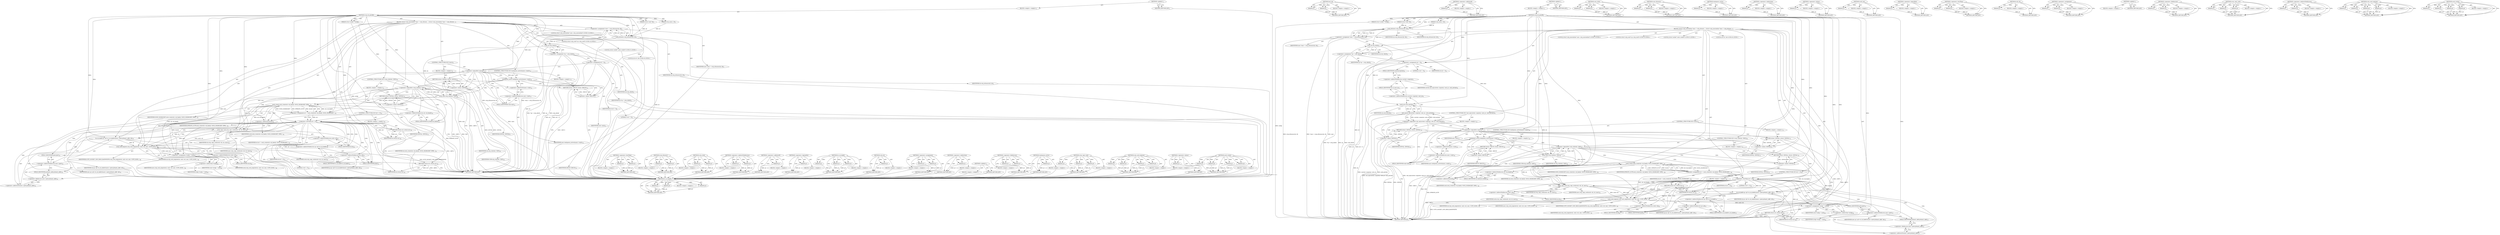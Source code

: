 digraph "sock_create" {
vulnerable_202 [label=<(METHOD,sctp_sock_migrate)>];
vulnerable_203 [label=<(PARAM,p1)>];
vulnerable_204 [label=<(PARAM,p2)>];
vulnerable_205 [label=<(PARAM,p3)>];
vulnerable_206 [label=<(PARAM,p4)>];
vulnerable_207 [label=<(BLOCK,&lt;empty&gt;,&lt;empty&gt;)>];
vulnerable_208 [label=<(METHOD_RETURN,ANY)>];
vulnerable_151 [label=<(METHOD,&lt;operator&gt;.minus)>];
vulnerable_152 [label=<(PARAM,p1)>];
vulnerable_153 [label=<(BLOCK,&lt;empty&gt;,&lt;empty&gt;)>];
vulnerable_154 [label=<(METHOD_RETURN,ANY)>];
vulnerable_173 [label=<(METHOD,sock_create)>];
vulnerable_174 [label=<(PARAM,p1)>];
vulnerable_175 [label=<(PARAM,p2)>];
vulnerable_176 [label=<(PARAM,p3)>];
vulnerable_177 [label=<(PARAM,p4)>];
vulnerable_178 [label=<(BLOCK,&lt;empty&gt;,&lt;empty&gt;)>];
vulnerable_179 [label=<(METHOD_RETURN,ANY)>];
vulnerable_6 [label=<(METHOD,&lt;global&gt;)<SUB>1</SUB>>];
vulnerable_7 [label=<(BLOCK,&lt;empty&gt;,&lt;empty&gt;)<SUB>1</SUB>>];
vulnerable_8 [label=<(METHOD,sctp_do_peeloff)<SUB>1</SUB>>];
vulnerable_9 [label=<(PARAM,struct sock *sk)<SUB>1</SUB>>];
vulnerable_10 [label=<(PARAM,sctp_assoc_t id)<SUB>1</SUB>>];
vulnerable_11 [label=<(PARAM,struct socket **sockp)<SUB>1</SUB>>];
vulnerable_12 [label=<(BLOCK,{
	struct sctp_association *asoc = sctp_id2asso...,{
	struct sctp_association *asoc = sctp_id2asso...)<SUB>2</SUB>>];
vulnerable_13 [label="<(LOCAL,struct sctp_association* asoc: sctp_association*)<SUB>3</SUB>>"];
vulnerable_14 [label=<(&lt;operator&gt;.assignment,*asoc = sctp_id2assoc(sk, id))<SUB>3</SUB>>];
vulnerable_15 [label=<(IDENTIFIER,asoc,*asoc = sctp_id2assoc(sk, id))<SUB>3</SUB>>];
vulnerable_16 [label=<(sctp_id2assoc,sctp_id2assoc(sk, id))<SUB>3</SUB>>];
vulnerable_17 [label=<(IDENTIFIER,sk,sctp_id2assoc(sk, id))<SUB>3</SUB>>];
vulnerable_18 [label=<(IDENTIFIER,id,sctp_id2assoc(sk, id))<SUB>3</SUB>>];
vulnerable_19 [label="<(LOCAL,struct sctp_sock* sp: sctp_sock*)<SUB>4</SUB>>"];
vulnerable_20 [label=<(&lt;operator&gt;.assignment,*sp = sctp_sk(sk))<SUB>4</SUB>>];
vulnerable_21 [label=<(IDENTIFIER,sp,*sp = sctp_sk(sk))<SUB>4</SUB>>];
vulnerable_22 [label=<(sctp_sk,sctp_sk(sk))<SUB>4</SUB>>];
vulnerable_23 [label=<(IDENTIFIER,sk,sctp_sk(sk))<SUB>4</SUB>>];
vulnerable_24 [label="<(LOCAL,struct socket* sock: socket*)<SUB>5</SUB>>"];
vulnerable_25 [label="<(LOCAL,int err: int)<SUB>6</SUB>>"];
vulnerable_26 [label=<(&lt;operator&gt;.assignment,err = 0)<SUB>6</SUB>>];
vulnerable_27 [label=<(IDENTIFIER,err,err = 0)<SUB>6</SUB>>];
vulnerable_28 [label=<(LITERAL,0,err = 0)<SUB>6</SUB>>];
vulnerable_29 [label=<(CONTROL_STRUCTURE,IF,if (!asoc))<SUB>8</SUB>>];
vulnerable_30 [label=<(&lt;operator&gt;.logicalNot,!asoc)<SUB>8</SUB>>];
vulnerable_31 [label=<(IDENTIFIER,asoc,!asoc)<SUB>8</SUB>>];
vulnerable_32 [label=<(BLOCK,&lt;empty&gt;,&lt;empty&gt;)<SUB>9</SUB>>];
vulnerable_33 [label=<(RETURN,return -EINVAL;,return -EINVAL;)<SUB>9</SUB>>];
vulnerable_34 [label=<(&lt;operator&gt;.minus,-EINVAL)<SUB>9</SUB>>];
vulnerable_35 [label=<(IDENTIFIER,EINVAL,-EINVAL)<SUB>9</SUB>>];
vulnerable_36 [label=<(CONTROL_STRUCTURE,IF,if (waitqueue_active(&amp;asoc-&gt;wait)))<SUB>14</SUB>>];
vulnerable_37 [label=<(waitqueue_active,waitqueue_active(&amp;asoc-&gt;wait))<SUB>14</SUB>>];
vulnerable_38 [label=<(&lt;operator&gt;.addressOf,&amp;asoc-&gt;wait)<SUB>14</SUB>>];
vulnerable_39 [label=<(&lt;operator&gt;.indirectFieldAccess,asoc-&gt;wait)<SUB>14</SUB>>];
vulnerable_40 [label=<(IDENTIFIER,asoc,waitqueue_active(&amp;asoc-&gt;wait))<SUB>14</SUB>>];
vulnerable_41 [label=<(FIELD_IDENTIFIER,wait,wait)<SUB>14</SUB>>];
vulnerable_42 [label=<(BLOCK,&lt;empty&gt;,&lt;empty&gt;)<SUB>15</SUB>>];
vulnerable_43 [label=<(RETURN,return -EBUSY;,return -EBUSY;)<SUB>15</SUB>>];
vulnerable_44 [label=<(&lt;operator&gt;.minus,-EBUSY)<SUB>15</SUB>>];
vulnerable_45 [label=<(IDENTIFIER,EBUSY,-EBUSY)<SUB>15</SUB>>];
vulnerable_46 [label=<(CONTROL_STRUCTURE,IF,if (!sctp_style(sk, UDP)))<SUB>20</SUB>>];
vulnerable_47 [label=<(&lt;operator&gt;.logicalNot,!sctp_style(sk, UDP))<SUB>20</SUB>>];
vulnerable_48 [label=<(sctp_style,sctp_style(sk, UDP))<SUB>20</SUB>>];
vulnerable_49 [label=<(IDENTIFIER,sk,sctp_style(sk, UDP))<SUB>20</SUB>>];
vulnerable_50 [label=<(IDENTIFIER,UDP,sctp_style(sk, UDP))<SUB>20</SUB>>];
vulnerable_51 [label=<(BLOCK,&lt;empty&gt;,&lt;empty&gt;)<SUB>21</SUB>>];
vulnerable_52 [label=<(RETURN,return -EINVAL;,return -EINVAL;)<SUB>21</SUB>>];
vulnerable_53 [label=<(&lt;operator&gt;.minus,-EINVAL)<SUB>21</SUB>>];
vulnerable_54 [label=<(IDENTIFIER,EINVAL,-EINVAL)<SUB>21</SUB>>];
vulnerable_55 [label=<(&lt;operator&gt;.assignment,err = sock_create(sk-&gt;sk_family, SOCK_SEQPACKET...)<SUB>24</SUB>>];
vulnerable_56 [label=<(IDENTIFIER,err,err = sock_create(sk-&gt;sk_family, SOCK_SEQPACKET...)<SUB>24</SUB>>];
vulnerable_57 [label=<(sock_create,sock_create(sk-&gt;sk_family, SOCK_SEQPACKET, IPPR...)<SUB>24</SUB>>];
vulnerable_58 [label=<(&lt;operator&gt;.indirectFieldAccess,sk-&gt;sk_family)<SUB>24</SUB>>];
vulnerable_59 [label=<(IDENTIFIER,sk,sock_create(sk-&gt;sk_family, SOCK_SEQPACKET, IPPR...)<SUB>24</SUB>>];
vulnerable_60 [label=<(FIELD_IDENTIFIER,sk_family,sk_family)<SUB>24</SUB>>];
vulnerable_61 [label=<(IDENTIFIER,SOCK_SEQPACKET,sock_create(sk-&gt;sk_family, SOCK_SEQPACKET, IPPR...)<SUB>24</SUB>>];
vulnerable_62 [label=<(IDENTIFIER,IPPROTO_SCTP,sock_create(sk-&gt;sk_family, SOCK_SEQPACKET, IPPR...)<SUB>24</SUB>>];
vulnerable_63 [label=<(&lt;operator&gt;.addressOf,&amp;sock)<SUB>24</SUB>>];
vulnerable_64 [label=<(IDENTIFIER,sock,sock_create(sk-&gt;sk_family, SOCK_SEQPACKET, IPPR...)<SUB>24</SUB>>];
vulnerable_65 [label=<(CONTROL_STRUCTURE,IF,if (err &lt; 0))<SUB>25</SUB>>];
vulnerable_66 [label=<(&lt;operator&gt;.lessThan,err &lt; 0)<SUB>25</SUB>>];
vulnerable_67 [label=<(IDENTIFIER,err,err &lt; 0)<SUB>25</SUB>>];
vulnerable_68 [label=<(LITERAL,0,err &lt; 0)<SUB>25</SUB>>];
vulnerable_69 [label=<(BLOCK,&lt;empty&gt;,&lt;empty&gt;)<SUB>26</SUB>>];
vulnerable_70 [label=<(RETURN,return err;,return err;)<SUB>26</SUB>>];
vulnerable_71 [label=<(IDENTIFIER,err,return err;)<SUB>26</SUB>>];
vulnerable_72 [label=<(sctp_copy_sock,sctp_copy_sock(sock-&gt;sk, sk, asoc))<SUB>28</SUB>>];
vulnerable_73 [label=<(&lt;operator&gt;.indirectFieldAccess,sock-&gt;sk)<SUB>28</SUB>>];
vulnerable_74 [label=<(IDENTIFIER,sock,sctp_copy_sock(sock-&gt;sk, sk, asoc))<SUB>28</SUB>>];
vulnerable_75 [label=<(FIELD_IDENTIFIER,sk,sk)<SUB>28</SUB>>];
vulnerable_76 [label=<(IDENTIFIER,sk,sctp_copy_sock(sock-&gt;sk, sk, asoc))<SUB>28</SUB>>];
vulnerable_77 [label=<(IDENTIFIER,asoc,sctp_copy_sock(sock-&gt;sk, sk, asoc))<SUB>28</SUB>>];
vulnerable_78 [label=<(to_sk_daddr,sp-&gt;pf-&gt;to_sk_daddr(&amp;asoc-&gt;peer.primary_addr, sk))<SUB>33</SUB>>];
vulnerable_79 [label=<(&lt;operator&gt;.indirectFieldAccess,sp-&gt;pf-&gt;to_sk_daddr)<SUB>33</SUB>>];
vulnerable_80 [label=<(&lt;operator&gt;.indirectFieldAccess,sp-&gt;pf)<SUB>33</SUB>>];
vulnerable_81 [label=<(IDENTIFIER,sp,sp-&gt;pf-&gt;to_sk_daddr(&amp;asoc-&gt;peer.primary_addr, sk))<SUB>33</SUB>>];
vulnerable_82 [label=<(FIELD_IDENTIFIER,pf,pf)<SUB>33</SUB>>];
vulnerable_83 [label=<(FIELD_IDENTIFIER,to_sk_daddr,to_sk_daddr)<SUB>33</SUB>>];
vulnerable_84 [label=<(&lt;operator&gt;.addressOf,&amp;asoc-&gt;peer.primary_addr)<SUB>33</SUB>>];
vulnerable_85 [label=<(&lt;operator&gt;.fieldAccess,asoc-&gt;peer.primary_addr)<SUB>33</SUB>>];
vulnerable_86 [label=<(&lt;operator&gt;.indirectFieldAccess,asoc-&gt;peer)<SUB>33</SUB>>];
vulnerable_87 [label=<(IDENTIFIER,asoc,sp-&gt;pf-&gt;to_sk_daddr(&amp;asoc-&gt;peer.primary_addr, sk))<SUB>33</SUB>>];
vulnerable_88 [label=<(FIELD_IDENTIFIER,peer,peer)<SUB>33</SUB>>];
vulnerable_89 [label=<(FIELD_IDENTIFIER,primary_addr,primary_addr)<SUB>33</SUB>>];
vulnerable_90 [label=<(IDENTIFIER,sk,sp-&gt;pf-&gt;to_sk_daddr(&amp;asoc-&gt;peer.primary_addr, sk))<SUB>33</SUB>>];
vulnerable_91 [label=<(sctp_sock_migrate,sctp_sock_migrate(sk, sock-&gt;sk, asoc, SCTP_SOCK...)<SUB>38</SUB>>];
vulnerable_92 [label=<(IDENTIFIER,sk,sctp_sock_migrate(sk, sock-&gt;sk, asoc, SCTP_SOCK...)<SUB>38</SUB>>];
vulnerable_93 [label=<(&lt;operator&gt;.indirectFieldAccess,sock-&gt;sk)<SUB>38</SUB>>];
vulnerable_94 [label=<(IDENTIFIER,sock,sctp_sock_migrate(sk, sock-&gt;sk, asoc, SCTP_SOCK...)<SUB>38</SUB>>];
vulnerable_95 [label=<(FIELD_IDENTIFIER,sk,sk)<SUB>38</SUB>>];
vulnerable_96 [label=<(IDENTIFIER,asoc,sctp_sock_migrate(sk, sock-&gt;sk, asoc, SCTP_SOCK...)<SUB>38</SUB>>];
vulnerable_97 [label=<(IDENTIFIER,SCTP_SOCKET_UDP_HIGH_BANDWIDTH,sctp_sock_migrate(sk, sock-&gt;sk, asoc, SCTP_SOCK...)<SUB>38</SUB>>];
vulnerable_98 [label=<(&lt;operator&gt;.assignment,*sockp = sock)<SUB>40</SUB>>];
vulnerable_99 [label=<(&lt;operator&gt;.indirection,*sockp)<SUB>40</SUB>>];
vulnerable_100 [label=<(IDENTIFIER,sockp,*sockp = sock)<SUB>40</SUB>>];
vulnerable_101 [label=<(IDENTIFIER,sock,*sockp = sock)<SUB>40</SUB>>];
vulnerable_102 [label=<(RETURN,return err;,return err;)<SUB>42</SUB>>];
vulnerable_103 [label=<(IDENTIFIER,err,return err;)<SUB>42</SUB>>];
vulnerable_104 [label=<(METHOD_RETURN,int)<SUB>1</SUB>>];
vulnerable_106 [label=<(METHOD_RETURN,ANY)<SUB>1</SUB>>];
vulnerable_180 [label=<(METHOD,&lt;operator&gt;.lessThan)>];
vulnerable_181 [label=<(PARAM,p1)>];
vulnerable_182 [label=<(PARAM,p2)>];
vulnerable_183 [label=<(BLOCK,&lt;empty&gt;,&lt;empty&gt;)>];
vulnerable_184 [label=<(METHOD_RETURN,ANY)>];
vulnerable_138 [label=<(METHOD,sctp_id2assoc)>];
vulnerable_139 [label=<(PARAM,p1)>];
vulnerable_140 [label=<(PARAM,p2)>];
vulnerable_141 [label=<(BLOCK,&lt;empty&gt;,&lt;empty&gt;)>];
vulnerable_142 [label=<(METHOD_RETURN,ANY)>];
vulnerable_168 [label=<(METHOD,sctp_style)>];
vulnerable_169 [label=<(PARAM,p1)>];
vulnerable_170 [label=<(PARAM,p2)>];
vulnerable_171 [label=<(BLOCK,&lt;empty&gt;,&lt;empty&gt;)>];
vulnerable_172 [label=<(METHOD_RETURN,ANY)>];
vulnerable_163 [label=<(METHOD,&lt;operator&gt;.indirectFieldAccess)>];
vulnerable_164 [label=<(PARAM,p1)>];
vulnerable_165 [label=<(PARAM,p2)>];
vulnerable_166 [label=<(BLOCK,&lt;empty&gt;,&lt;empty&gt;)>];
vulnerable_167 [label=<(METHOD_RETURN,ANY)>];
vulnerable_159 [label=<(METHOD,&lt;operator&gt;.addressOf)>];
vulnerable_160 [label=<(PARAM,p1)>];
vulnerable_161 [label=<(BLOCK,&lt;empty&gt;,&lt;empty&gt;)>];
vulnerable_162 [label=<(METHOD_RETURN,ANY)>];
vulnerable_147 [label=<(METHOD,&lt;operator&gt;.logicalNot)>];
vulnerable_148 [label=<(PARAM,p1)>];
vulnerable_149 [label=<(BLOCK,&lt;empty&gt;,&lt;empty&gt;)>];
vulnerable_150 [label=<(METHOD_RETURN,ANY)>];
vulnerable_191 [label=<(METHOD,to_sk_daddr)>];
vulnerable_192 [label=<(PARAM,p1)>];
vulnerable_193 [label=<(PARAM,p2)>];
vulnerable_194 [label=<(PARAM,p3)>];
vulnerable_195 [label=<(BLOCK,&lt;empty&gt;,&lt;empty&gt;)>];
vulnerable_196 [label=<(METHOD_RETURN,ANY)>];
vulnerable_143 [label=<(METHOD,sctp_sk)>];
vulnerable_144 [label=<(PARAM,p1)>];
vulnerable_145 [label=<(BLOCK,&lt;empty&gt;,&lt;empty&gt;)>];
vulnerable_146 [label=<(METHOD_RETURN,ANY)>];
vulnerable_133 [label=<(METHOD,&lt;operator&gt;.assignment)>];
vulnerable_134 [label=<(PARAM,p1)>];
vulnerable_135 [label=<(PARAM,p2)>];
vulnerable_136 [label=<(BLOCK,&lt;empty&gt;,&lt;empty&gt;)>];
vulnerable_137 [label=<(METHOD_RETURN,ANY)>];
vulnerable_127 [label=<(METHOD,&lt;global&gt;)<SUB>1</SUB>>];
vulnerable_128 [label=<(BLOCK,&lt;empty&gt;,&lt;empty&gt;)>];
vulnerable_129 [label=<(METHOD_RETURN,ANY)>];
vulnerable_209 [label=<(METHOD,&lt;operator&gt;.indirection)>];
vulnerable_210 [label=<(PARAM,p1)>];
vulnerable_211 [label=<(BLOCK,&lt;empty&gt;,&lt;empty&gt;)>];
vulnerable_212 [label=<(METHOD_RETURN,ANY)>];
vulnerable_197 [label=<(METHOD,&lt;operator&gt;.fieldAccess)>];
vulnerable_198 [label=<(PARAM,p1)>];
vulnerable_199 [label=<(PARAM,p2)>];
vulnerable_200 [label=<(BLOCK,&lt;empty&gt;,&lt;empty&gt;)>];
vulnerable_201 [label=<(METHOD_RETURN,ANY)>];
vulnerable_155 [label=<(METHOD,waitqueue_active)>];
vulnerable_156 [label=<(PARAM,p1)>];
vulnerable_157 [label=<(BLOCK,&lt;empty&gt;,&lt;empty&gt;)>];
vulnerable_158 [label=<(METHOD_RETURN,ANY)>];
vulnerable_185 [label=<(METHOD,sctp_copy_sock)>];
vulnerable_186 [label=<(PARAM,p1)>];
vulnerable_187 [label=<(PARAM,p2)>];
vulnerable_188 [label=<(PARAM,p3)>];
vulnerable_189 [label=<(BLOCK,&lt;empty&gt;,&lt;empty&gt;)>];
vulnerable_190 [label=<(METHOD_RETURN,ANY)>];
fixed_214 [label=<(METHOD,to_sk_daddr)>];
fixed_215 [label=<(PARAM,p1)>];
fixed_216 [label=<(PARAM,p2)>];
fixed_217 [label=<(PARAM,p3)>];
fixed_218 [label=<(BLOCK,&lt;empty&gt;,&lt;empty&gt;)>];
fixed_219 [label=<(METHOD_RETURN,ANY)>];
fixed_165 [label=<(METHOD,net_eq)>];
fixed_166 [label=<(PARAM,p1)>];
fixed_167 [label=<(PARAM,p2)>];
fixed_168 [label=<(BLOCK,&lt;empty&gt;,&lt;empty&gt;)>];
fixed_169 [label=<(METHOD_RETURN,ANY)>];
fixed_187 [label=<(METHOD,&lt;operator&gt;.addressOf)>];
fixed_188 [label=<(PARAM,p1)>];
fixed_189 [label=<(BLOCK,&lt;empty&gt;,&lt;empty&gt;)>];
fixed_190 [label=<(METHOD_RETURN,ANY)>];
fixed_6 [label=<(METHOD,&lt;global&gt;)<SUB>1</SUB>>];
fixed_7 [label=<(BLOCK,&lt;empty&gt;,&lt;empty&gt;)<SUB>1</SUB>>];
fixed_8 [label=<(METHOD,sctp_do_peeloff)<SUB>1</SUB>>];
fixed_9 [label=<(PARAM,struct sock *sk)<SUB>1</SUB>>];
fixed_10 [label=<(PARAM,sctp_assoc_t id)<SUB>1</SUB>>];
fixed_11 [label=<(PARAM,struct socket **sockp)<SUB>1</SUB>>];
fixed_12 [label=<(BLOCK,{
	struct sctp_association *asoc = sctp_id2asso...,{
	struct sctp_association *asoc = sctp_id2asso...)<SUB>2</SUB>>];
fixed_13 [label="<(LOCAL,struct sctp_association* asoc: sctp_association*)<SUB>3</SUB>>"];
fixed_14 [label=<(&lt;operator&gt;.assignment,*asoc = sctp_id2assoc(sk, id))<SUB>3</SUB>>];
fixed_15 [label=<(IDENTIFIER,asoc,*asoc = sctp_id2assoc(sk, id))<SUB>3</SUB>>];
fixed_16 [label=<(sctp_id2assoc,sctp_id2assoc(sk, id))<SUB>3</SUB>>];
fixed_17 [label=<(IDENTIFIER,sk,sctp_id2assoc(sk, id))<SUB>3</SUB>>];
fixed_18 [label=<(IDENTIFIER,id,sctp_id2assoc(sk, id))<SUB>3</SUB>>];
fixed_19 [label="<(LOCAL,struct sctp_sock* sp: sctp_sock*)<SUB>4</SUB>>"];
fixed_20 [label=<(&lt;operator&gt;.assignment,*sp = sctp_sk(sk))<SUB>4</SUB>>];
fixed_21 [label=<(IDENTIFIER,sp,*sp = sctp_sk(sk))<SUB>4</SUB>>];
fixed_22 [label=<(sctp_sk,sctp_sk(sk))<SUB>4</SUB>>];
fixed_23 [label=<(IDENTIFIER,sk,sctp_sk(sk))<SUB>4</SUB>>];
fixed_24 [label="<(LOCAL,struct socket* sock: socket*)<SUB>5</SUB>>"];
fixed_25 [label="<(LOCAL,int err: int)<SUB>6</SUB>>"];
fixed_26 [label=<(&lt;operator&gt;.assignment,err = 0)<SUB>6</SUB>>];
fixed_27 [label=<(IDENTIFIER,err,err = 0)<SUB>6</SUB>>];
fixed_28 [label=<(LITERAL,0,err = 0)<SUB>6</SUB>>];
fixed_29 [label=<(CONTROL_STRUCTURE,IF,if (!net_eq(current-&gt;nsproxy-&gt;net_ns, sock_net(sk))))<SUB>9</SUB>>];
fixed_30 [label=<(&lt;operator&gt;.logicalNot,!net_eq(current-&gt;nsproxy-&gt;net_ns, sock_net(sk)))<SUB>9</SUB>>];
fixed_31 [label=<(net_eq,net_eq(current-&gt;nsproxy-&gt;net_ns, sock_net(sk)))<SUB>9</SUB>>];
fixed_32 [label=<(&lt;operator&gt;.indirectFieldAccess,current-&gt;nsproxy-&gt;net_ns)<SUB>9</SUB>>];
fixed_33 [label=<(&lt;operator&gt;.indirectFieldAccess,current-&gt;nsproxy)<SUB>9</SUB>>];
fixed_34 [label=<(IDENTIFIER,current,net_eq(current-&gt;nsproxy-&gt;net_ns, sock_net(sk)))<SUB>9</SUB>>];
fixed_35 [label=<(FIELD_IDENTIFIER,nsproxy,nsproxy)<SUB>9</SUB>>];
fixed_36 [label=<(FIELD_IDENTIFIER,net_ns,net_ns)<SUB>9</SUB>>];
fixed_37 [label=<(sock_net,sock_net(sk))<SUB>9</SUB>>];
fixed_38 [label=<(IDENTIFIER,sk,sock_net(sk))<SUB>9</SUB>>];
fixed_39 [label=<(BLOCK,&lt;empty&gt;,&lt;empty&gt;)<SUB>10</SUB>>];
fixed_40 [label=<(RETURN,return -EINVAL;,return -EINVAL;)<SUB>10</SUB>>];
fixed_41 [label=<(&lt;operator&gt;.minus,-EINVAL)<SUB>10</SUB>>];
fixed_42 [label=<(IDENTIFIER,EINVAL,-EINVAL)<SUB>10</SUB>>];
fixed_43 [label=<(CONTROL_STRUCTURE,IF,if (!asoc))<SUB>12</SUB>>];
fixed_44 [label=<(&lt;operator&gt;.logicalNot,!asoc)<SUB>12</SUB>>];
fixed_45 [label=<(IDENTIFIER,asoc,!asoc)<SUB>12</SUB>>];
fixed_46 [label=<(BLOCK,&lt;empty&gt;,&lt;empty&gt;)<SUB>13</SUB>>];
fixed_47 [label=<(RETURN,return -EINVAL;,return -EINVAL;)<SUB>13</SUB>>];
fixed_48 [label=<(&lt;operator&gt;.minus,-EINVAL)<SUB>13</SUB>>];
fixed_49 [label=<(IDENTIFIER,EINVAL,-EINVAL)<SUB>13</SUB>>];
fixed_50 [label=<(CONTROL_STRUCTURE,IF,if (waitqueue_active(&amp;asoc-&gt;wait)))<SUB>18</SUB>>];
fixed_51 [label=<(waitqueue_active,waitqueue_active(&amp;asoc-&gt;wait))<SUB>18</SUB>>];
fixed_52 [label=<(&lt;operator&gt;.addressOf,&amp;asoc-&gt;wait)<SUB>18</SUB>>];
fixed_53 [label=<(&lt;operator&gt;.indirectFieldAccess,asoc-&gt;wait)<SUB>18</SUB>>];
fixed_54 [label=<(IDENTIFIER,asoc,waitqueue_active(&amp;asoc-&gt;wait))<SUB>18</SUB>>];
fixed_55 [label=<(FIELD_IDENTIFIER,wait,wait)<SUB>18</SUB>>];
fixed_56 [label=<(BLOCK,&lt;empty&gt;,&lt;empty&gt;)<SUB>19</SUB>>];
fixed_57 [label=<(RETURN,return -EBUSY;,return -EBUSY;)<SUB>19</SUB>>];
fixed_58 [label=<(&lt;operator&gt;.minus,-EBUSY)<SUB>19</SUB>>];
fixed_59 [label=<(IDENTIFIER,EBUSY,-EBUSY)<SUB>19</SUB>>];
fixed_60 [label=<(CONTROL_STRUCTURE,IF,if (!sctp_style(sk, UDP)))<SUB>24</SUB>>];
fixed_61 [label=<(&lt;operator&gt;.logicalNot,!sctp_style(sk, UDP))<SUB>24</SUB>>];
fixed_62 [label=<(sctp_style,sctp_style(sk, UDP))<SUB>24</SUB>>];
fixed_63 [label=<(IDENTIFIER,sk,sctp_style(sk, UDP))<SUB>24</SUB>>];
fixed_64 [label=<(IDENTIFIER,UDP,sctp_style(sk, UDP))<SUB>24</SUB>>];
fixed_65 [label=<(BLOCK,&lt;empty&gt;,&lt;empty&gt;)<SUB>25</SUB>>];
fixed_66 [label=<(RETURN,return -EINVAL;,return -EINVAL;)<SUB>25</SUB>>];
fixed_67 [label=<(&lt;operator&gt;.minus,-EINVAL)<SUB>25</SUB>>];
fixed_68 [label=<(IDENTIFIER,EINVAL,-EINVAL)<SUB>25</SUB>>];
fixed_69 [label=<(&lt;operator&gt;.assignment,err = sock_create(sk-&gt;sk_family, SOCK_SEQPACKET...)<SUB>28</SUB>>];
fixed_70 [label=<(IDENTIFIER,err,err = sock_create(sk-&gt;sk_family, SOCK_SEQPACKET...)<SUB>28</SUB>>];
fixed_71 [label=<(sock_create,sock_create(sk-&gt;sk_family, SOCK_SEQPACKET, IPPR...)<SUB>28</SUB>>];
fixed_72 [label=<(&lt;operator&gt;.indirectFieldAccess,sk-&gt;sk_family)<SUB>28</SUB>>];
fixed_73 [label=<(IDENTIFIER,sk,sock_create(sk-&gt;sk_family, SOCK_SEQPACKET, IPPR...)<SUB>28</SUB>>];
fixed_74 [label=<(FIELD_IDENTIFIER,sk_family,sk_family)<SUB>28</SUB>>];
fixed_75 [label=<(IDENTIFIER,SOCK_SEQPACKET,sock_create(sk-&gt;sk_family, SOCK_SEQPACKET, IPPR...)<SUB>28</SUB>>];
fixed_76 [label=<(IDENTIFIER,IPPROTO_SCTP,sock_create(sk-&gt;sk_family, SOCK_SEQPACKET, IPPR...)<SUB>28</SUB>>];
fixed_77 [label=<(&lt;operator&gt;.addressOf,&amp;sock)<SUB>28</SUB>>];
fixed_78 [label=<(IDENTIFIER,sock,sock_create(sk-&gt;sk_family, SOCK_SEQPACKET, IPPR...)<SUB>28</SUB>>];
fixed_79 [label=<(CONTROL_STRUCTURE,IF,if (err &lt; 0))<SUB>29</SUB>>];
fixed_80 [label=<(&lt;operator&gt;.lessThan,err &lt; 0)<SUB>29</SUB>>];
fixed_81 [label=<(IDENTIFIER,err,err &lt; 0)<SUB>29</SUB>>];
fixed_82 [label=<(LITERAL,0,err &lt; 0)<SUB>29</SUB>>];
fixed_83 [label=<(BLOCK,&lt;empty&gt;,&lt;empty&gt;)<SUB>30</SUB>>];
fixed_84 [label=<(RETURN,return err;,return err;)<SUB>30</SUB>>];
fixed_85 [label=<(IDENTIFIER,err,return err;)<SUB>30</SUB>>];
fixed_86 [label=<(sctp_copy_sock,sctp_copy_sock(sock-&gt;sk, sk, asoc))<SUB>32</SUB>>];
fixed_87 [label=<(&lt;operator&gt;.indirectFieldAccess,sock-&gt;sk)<SUB>32</SUB>>];
fixed_88 [label=<(IDENTIFIER,sock,sctp_copy_sock(sock-&gt;sk, sk, asoc))<SUB>32</SUB>>];
fixed_89 [label=<(FIELD_IDENTIFIER,sk,sk)<SUB>32</SUB>>];
fixed_90 [label=<(IDENTIFIER,sk,sctp_copy_sock(sock-&gt;sk, sk, asoc))<SUB>32</SUB>>];
fixed_91 [label=<(IDENTIFIER,asoc,sctp_copy_sock(sock-&gt;sk, sk, asoc))<SUB>32</SUB>>];
fixed_92 [label=<(to_sk_daddr,sp-&gt;pf-&gt;to_sk_daddr(&amp;asoc-&gt;peer.primary_addr, sk))<SUB>37</SUB>>];
fixed_93 [label=<(&lt;operator&gt;.indirectFieldAccess,sp-&gt;pf-&gt;to_sk_daddr)<SUB>37</SUB>>];
fixed_94 [label=<(&lt;operator&gt;.indirectFieldAccess,sp-&gt;pf)<SUB>37</SUB>>];
fixed_95 [label=<(IDENTIFIER,sp,sp-&gt;pf-&gt;to_sk_daddr(&amp;asoc-&gt;peer.primary_addr, sk))<SUB>37</SUB>>];
fixed_96 [label=<(FIELD_IDENTIFIER,pf,pf)<SUB>37</SUB>>];
fixed_97 [label=<(FIELD_IDENTIFIER,to_sk_daddr,to_sk_daddr)<SUB>37</SUB>>];
fixed_98 [label=<(&lt;operator&gt;.addressOf,&amp;asoc-&gt;peer.primary_addr)<SUB>37</SUB>>];
fixed_99 [label=<(&lt;operator&gt;.fieldAccess,asoc-&gt;peer.primary_addr)<SUB>37</SUB>>];
fixed_100 [label=<(&lt;operator&gt;.indirectFieldAccess,asoc-&gt;peer)<SUB>37</SUB>>];
fixed_101 [label=<(IDENTIFIER,asoc,sp-&gt;pf-&gt;to_sk_daddr(&amp;asoc-&gt;peer.primary_addr, sk))<SUB>37</SUB>>];
fixed_102 [label=<(FIELD_IDENTIFIER,peer,peer)<SUB>37</SUB>>];
fixed_103 [label=<(FIELD_IDENTIFIER,primary_addr,primary_addr)<SUB>37</SUB>>];
fixed_104 [label=<(IDENTIFIER,sk,sp-&gt;pf-&gt;to_sk_daddr(&amp;asoc-&gt;peer.primary_addr, sk))<SUB>37</SUB>>];
fixed_105 [label=<(sctp_sock_migrate,sctp_sock_migrate(sk, sock-&gt;sk, asoc, SCTP_SOCK...)<SUB>42</SUB>>];
fixed_106 [label=<(IDENTIFIER,sk,sctp_sock_migrate(sk, sock-&gt;sk, asoc, SCTP_SOCK...)<SUB>42</SUB>>];
fixed_107 [label=<(&lt;operator&gt;.indirectFieldAccess,sock-&gt;sk)<SUB>42</SUB>>];
fixed_108 [label=<(IDENTIFIER,sock,sctp_sock_migrate(sk, sock-&gt;sk, asoc, SCTP_SOCK...)<SUB>42</SUB>>];
fixed_109 [label=<(FIELD_IDENTIFIER,sk,sk)<SUB>42</SUB>>];
fixed_110 [label=<(IDENTIFIER,asoc,sctp_sock_migrate(sk, sock-&gt;sk, asoc, SCTP_SOCK...)<SUB>42</SUB>>];
fixed_111 [label=<(IDENTIFIER,SCTP_SOCKET_UDP_HIGH_BANDWIDTH,sctp_sock_migrate(sk, sock-&gt;sk, asoc, SCTP_SOCK...)<SUB>42</SUB>>];
fixed_112 [label=<(&lt;operator&gt;.assignment,*sockp = sock)<SUB>44</SUB>>];
fixed_113 [label=<(&lt;operator&gt;.indirection,*sockp)<SUB>44</SUB>>];
fixed_114 [label=<(IDENTIFIER,sockp,*sockp = sock)<SUB>44</SUB>>];
fixed_115 [label=<(IDENTIFIER,sock,*sockp = sock)<SUB>44</SUB>>];
fixed_116 [label=<(RETURN,return err;,return err;)<SUB>46</SUB>>];
fixed_117 [label=<(IDENTIFIER,err,return err;)<SUB>46</SUB>>];
fixed_118 [label=<(METHOD_RETURN,int)<SUB>1</SUB>>];
fixed_120 [label=<(METHOD_RETURN,ANY)<SUB>1</SUB>>];
fixed_191 [label=<(METHOD,sctp_style)>];
fixed_192 [label=<(PARAM,p1)>];
fixed_193 [label=<(PARAM,p2)>];
fixed_194 [label=<(BLOCK,&lt;empty&gt;,&lt;empty&gt;)>];
fixed_195 [label=<(METHOD_RETURN,ANY)>];
fixed_152 [label=<(METHOD,sctp_id2assoc)>];
fixed_153 [label=<(PARAM,p1)>];
fixed_154 [label=<(PARAM,p2)>];
fixed_155 [label=<(BLOCK,&lt;empty&gt;,&lt;empty&gt;)>];
fixed_156 [label=<(METHOD_RETURN,ANY)>];
fixed_183 [label=<(METHOD,waitqueue_active)>];
fixed_184 [label=<(PARAM,p1)>];
fixed_185 [label=<(BLOCK,&lt;empty&gt;,&lt;empty&gt;)>];
fixed_186 [label=<(METHOD_RETURN,ANY)>];
fixed_232 [label=<(METHOD,&lt;operator&gt;.indirection)>];
fixed_233 [label=<(PARAM,p1)>];
fixed_234 [label=<(BLOCK,&lt;empty&gt;,&lt;empty&gt;)>];
fixed_235 [label=<(METHOD_RETURN,ANY)>];
fixed_179 [label=<(METHOD,&lt;operator&gt;.minus)>];
fixed_180 [label=<(PARAM,p1)>];
fixed_181 [label=<(BLOCK,&lt;empty&gt;,&lt;empty&gt;)>];
fixed_182 [label=<(METHOD_RETURN,ANY)>];
fixed_175 [label=<(METHOD,sock_net)>];
fixed_176 [label=<(PARAM,p1)>];
fixed_177 [label=<(BLOCK,&lt;empty&gt;,&lt;empty&gt;)>];
fixed_178 [label=<(METHOD_RETURN,ANY)>];
fixed_161 [label=<(METHOD,&lt;operator&gt;.logicalNot)>];
fixed_162 [label=<(PARAM,p1)>];
fixed_163 [label=<(BLOCK,&lt;empty&gt;,&lt;empty&gt;)>];
fixed_164 [label=<(METHOD_RETURN,ANY)>];
fixed_203 [label=<(METHOD,&lt;operator&gt;.lessThan)>];
fixed_204 [label=<(PARAM,p1)>];
fixed_205 [label=<(PARAM,p2)>];
fixed_206 [label=<(BLOCK,&lt;empty&gt;,&lt;empty&gt;)>];
fixed_207 [label=<(METHOD_RETURN,ANY)>];
fixed_157 [label=<(METHOD,sctp_sk)>];
fixed_158 [label=<(PARAM,p1)>];
fixed_159 [label=<(BLOCK,&lt;empty&gt;,&lt;empty&gt;)>];
fixed_160 [label=<(METHOD_RETURN,ANY)>];
fixed_147 [label=<(METHOD,&lt;operator&gt;.assignment)>];
fixed_148 [label=<(PARAM,p1)>];
fixed_149 [label=<(PARAM,p2)>];
fixed_150 [label=<(BLOCK,&lt;empty&gt;,&lt;empty&gt;)>];
fixed_151 [label=<(METHOD_RETURN,ANY)>];
fixed_141 [label=<(METHOD,&lt;global&gt;)<SUB>1</SUB>>];
fixed_142 [label=<(BLOCK,&lt;empty&gt;,&lt;empty&gt;)>];
fixed_143 [label=<(METHOD_RETURN,ANY)>];
fixed_220 [label=<(METHOD,&lt;operator&gt;.fieldAccess)>];
fixed_221 [label=<(PARAM,p1)>];
fixed_222 [label=<(PARAM,p2)>];
fixed_223 [label=<(BLOCK,&lt;empty&gt;,&lt;empty&gt;)>];
fixed_224 [label=<(METHOD_RETURN,ANY)>];
fixed_208 [label=<(METHOD,sctp_copy_sock)>];
fixed_209 [label=<(PARAM,p1)>];
fixed_210 [label=<(PARAM,p2)>];
fixed_211 [label=<(PARAM,p3)>];
fixed_212 [label=<(BLOCK,&lt;empty&gt;,&lt;empty&gt;)>];
fixed_213 [label=<(METHOD_RETURN,ANY)>];
fixed_170 [label=<(METHOD,&lt;operator&gt;.indirectFieldAccess)>];
fixed_171 [label=<(PARAM,p1)>];
fixed_172 [label=<(PARAM,p2)>];
fixed_173 [label=<(BLOCK,&lt;empty&gt;,&lt;empty&gt;)>];
fixed_174 [label=<(METHOD_RETURN,ANY)>];
fixed_225 [label=<(METHOD,sctp_sock_migrate)>];
fixed_226 [label=<(PARAM,p1)>];
fixed_227 [label=<(PARAM,p2)>];
fixed_228 [label=<(PARAM,p3)>];
fixed_229 [label=<(PARAM,p4)>];
fixed_230 [label=<(BLOCK,&lt;empty&gt;,&lt;empty&gt;)>];
fixed_231 [label=<(METHOD_RETURN,ANY)>];
fixed_196 [label=<(METHOD,sock_create)>];
fixed_197 [label=<(PARAM,p1)>];
fixed_198 [label=<(PARAM,p2)>];
fixed_199 [label=<(PARAM,p3)>];
fixed_200 [label=<(PARAM,p4)>];
fixed_201 [label=<(BLOCK,&lt;empty&gt;,&lt;empty&gt;)>];
fixed_202 [label=<(METHOD_RETURN,ANY)>];
vulnerable_202 -> vulnerable_203  [key=0, label="AST: "];
vulnerable_202 -> vulnerable_203  [key=1, label="DDG: "];
vulnerable_202 -> vulnerable_207  [key=0, label="AST: "];
vulnerable_202 -> vulnerable_204  [key=0, label="AST: "];
vulnerable_202 -> vulnerable_204  [key=1, label="DDG: "];
vulnerable_202 -> vulnerable_208  [key=0, label="AST: "];
vulnerable_202 -> vulnerable_208  [key=1, label="CFG: "];
vulnerable_202 -> vulnerable_205  [key=0, label="AST: "];
vulnerable_202 -> vulnerable_205  [key=1, label="DDG: "];
vulnerable_202 -> vulnerable_206  [key=0, label="AST: "];
vulnerable_202 -> vulnerable_206  [key=1, label="DDG: "];
vulnerable_203 -> vulnerable_208  [key=0, label="DDG: p1"];
vulnerable_204 -> vulnerable_208  [key=0, label="DDG: p2"];
vulnerable_205 -> vulnerable_208  [key=0, label="DDG: p3"];
vulnerable_206 -> vulnerable_208  [key=0, label="DDG: p4"];
vulnerable_207 -> fixed_214  [key=0];
vulnerable_208 -> fixed_214  [key=0];
vulnerable_151 -> vulnerable_152  [key=0, label="AST: "];
vulnerable_151 -> vulnerable_152  [key=1, label="DDG: "];
vulnerable_151 -> vulnerable_153  [key=0, label="AST: "];
vulnerable_151 -> vulnerable_154  [key=0, label="AST: "];
vulnerable_151 -> vulnerable_154  [key=1, label="CFG: "];
vulnerable_152 -> vulnerable_154  [key=0, label="DDG: p1"];
vulnerable_153 -> fixed_214  [key=0];
vulnerable_154 -> fixed_214  [key=0];
vulnerable_173 -> vulnerable_174  [key=0, label="AST: "];
vulnerable_173 -> vulnerable_174  [key=1, label="DDG: "];
vulnerable_173 -> vulnerable_178  [key=0, label="AST: "];
vulnerable_173 -> vulnerable_175  [key=0, label="AST: "];
vulnerable_173 -> vulnerable_175  [key=1, label="DDG: "];
vulnerable_173 -> vulnerable_179  [key=0, label="AST: "];
vulnerable_173 -> vulnerable_179  [key=1, label="CFG: "];
vulnerable_173 -> vulnerable_176  [key=0, label="AST: "];
vulnerable_173 -> vulnerable_176  [key=1, label="DDG: "];
vulnerable_173 -> vulnerable_177  [key=0, label="AST: "];
vulnerable_173 -> vulnerable_177  [key=1, label="DDG: "];
vulnerable_174 -> vulnerable_179  [key=0, label="DDG: p1"];
vulnerable_175 -> vulnerable_179  [key=0, label="DDG: p2"];
vulnerable_176 -> vulnerable_179  [key=0, label="DDG: p3"];
vulnerable_177 -> vulnerable_179  [key=0, label="DDG: p4"];
vulnerable_178 -> fixed_214  [key=0];
vulnerable_179 -> fixed_214  [key=0];
vulnerable_6 -> vulnerable_7  [key=0, label="AST: "];
vulnerable_6 -> vulnerable_106  [key=0, label="AST: "];
vulnerable_6 -> vulnerable_106  [key=1, label="CFG: "];
vulnerable_7 -> vulnerable_8  [key=0, label="AST: "];
vulnerable_8 -> vulnerable_9  [key=0, label="AST: "];
vulnerable_8 -> vulnerable_9  [key=1, label="DDG: "];
vulnerable_8 -> vulnerable_10  [key=0, label="AST: "];
vulnerable_8 -> vulnerable_10  [key=1, label="DDG: "];
vulnerable_8 -> vulnerable_11  [key=0, label="AST: "];
vulnerable_8 -> vulnerable_11  [key=1, label="DDG: "];
vulnerable_8 -> vulnerable_12  [key=0, label="AST: "];
vulnerable_8 -> vulnerable_104  [key=0, label="AST: "];
vulnerable_8 -> vulnerable_16  [key=0, label="CFG: "];
vulnerable_8 -> vulnerable_16  [key=1, label="DDG: "];
vulnerable_8 -> vulnerable_26  [key=0, label="DDG: "];
vulnerable_8 -> vulnerable_98  [key=0, label="DDG: "];
vulnerable_8 -> vulnerable_72  [key=0, label="DDG: "];
vulnerable_8 -> vulnerable_78  [key=0, label="DDG: "];
vulnerable_8 -> vulnerable_91  [key=0, label="DDG: "];
vulnerable_8 -> vulnerable_103  [key=0, label="DDG: "];
vulnerable_8 -> vulnerable_22  [key=0, label="DDG: "];
vulnerable_8 -> vulnerable_30  [key=0, label="DDG: "];
vulnerable_8 -> vulnerable_57  [key=0, label="DDG: "];
vulnerable_8 -> vulnerable_66  [key=0, label="DDG: "];
vulnerable_8 -> vulnerable_48  [key=0, label="DDG: "];
vulnerable_8 -> vulnerable_71  [key=0, label="DDG: "];
vulnerable_8 -> vulnerable_34  [key=0, label="DDG: "];
vulnerable_8 -> vulnerable_44  [key=0, label="DDG: "];
vulnerable_8 -> vulnerable_53  [key=0, label="DDG: "];
vulnerable_9 -> vulnerable_16  [key=0, label="DDG: sk"];
vulnerable_10 -> vulnerable_16  [key=0, label="DDG: id"];
vulnerable_11 -> vulnerable_104  [key=0, label="DDG: sockp"];
vulnerable_12 -> vulnerable_13  [key=0, label="AST: "];
vulnerable_12 -> vulnerable_14  [key=0, label="AST: "];
vulnerable_12 -> vulnerable_19  [key=0, label="AST: "];
vulnerable_12 -> vulnerable_20  [key=0, label="AST: "];
vulnerable_12 -> vulnerable_24  [key=0, label="AST: "];
vulnerable_12 -> vulnerable_25  [key=0, label="AST: "];
vulnerable_12 -> vulnerable_26  [key=0, label="AST: "];
vulnerable_12 -> vulnerable_29  [key=0, label="AST: "];
vulnerable_12 -> vulnerable_36  [key=0, label="AST: "];
vulnerable_12 -> vulnerable_46  [key=0, label="AST: "];
vulnerable_12 -> vulnerable_55  [key=0, label="AST: "];
vulnerable_12 -> vulnerable_65  [key=0, label="AST: "];
vulnerable_12 -> vulnerable_72  [key=0, label="AST: "];
vulnerable_12 -> vulnerable_78  [key=0, label="AST: "];
vulnerable_12 -> vulnerable_91  [key=0, label="AST: "];
vulnerable_12 -> vulnerable_98  [key=0, label="AST: "];
vulnerable_12 -> vulnerable_102  [key=0, label="AST: "];
vulnerable_13 -> fixed_214  [key=0];
vulnerable_14 -> vulnerable_15  [key=0, label="AST: "];
vulnerable_14 -> vulnerable_16  [key=0, label="AST: "];
vulnerable_14 -> vulnerable_22  [key=0, label="CFG: "];
vulnerable_14 -> vulnerable_104  [key=0, label="DDG: sctp_id2assoc(sk, id)"];
vulnerable_14 -> vulnerable_104  [key=1, label="DDG: *asoc = sctp_id2assoc(sk, id)"];
vulnerable_14 -> vulnerable_30  [key=0, label="DDG: asoc"];
vulnerable_15 -> fixed_214  [key=0];
vulnerable_16 -> vulnerable_17  [key=0, label="AST: "];
vulnerable_16 -> vulnerable_18  [key=0, label="AST: "];
vulnerable_16 -> vulnerable_14  [key=0, label="CFG: "];
vulnerable_16 -> vulnerable_14  [key=1, label="DDG: sk"];
vulnerable_16 -> vulnerable_14  [key=2, label="DDG: id"];
vulnerable_16 -> vulnerable_104  [key=0, label="DDG: id"];
vulnerable_16 -> vulnerable_22  [key=0, label="DDG: sk"];
vulnerable_17 -> fixed_214  [key=0];
vulnerable_18 -> fixed_214  [key=0];
vulnerable_19 -> fixed_214  [key=0];
vulnerable_20 -> vulnerable_21  [key=0, label="AST: "];
vulnerable_20 -> vulnerable_22  [key=0, label="AST: "];
vulnerable_20 -> vulnerable_26  [key=0, label="CFG: "];
vulnerable_20 -> vulnerable_104  [key=0, label="DDG: sp"];
vulnerable_20 -> vulnerable_104  [key=1, label="DDG: sctp_sk(sk)"];
vulnerable_20 -> vulnerable_104  [key=2, label="DDG: *sp = sctp_sk(sk)"];
vulnerable_21 -> fixed_214  [key=0];
vulnerable_22 -> vulnerable_23  [key=0, label="AST: "];
vulnerable_22 -> vulnerable_20  [key=0, label="CFG: "];
vulnerable_22 -> vulnerable_20  [key=1, label="DDG: sk"];
vulnerable_22 -> vulnerable_104  [key=0, label="DDG: sk"];
vulnerable_22 -> vulnerable_48  [key=0, label="DDG: sk"];
vulnerable_23 -> fixed_214  [key=0];
vulnerable_24 -> fixed_214  [key=0];
vulnerable_25 -> fixed_214  [key=0];
vulnerable_26 -> vulnerable_27  [key=0, label="AST: "];
vulnerable_26 -> vulnerable_28  [key=0, label="AST: "];
vulnerable_26 -> vulnerable_30  [key=0, label="CFG: "];
vulnerable_26 -> vulnerable_104  [key=0, label="DDG: err"];
vulnerable_26 -> vulnerable_104  [key=1, label="DDG: err = 0"];
vulnerable_27 -> fixed_214  [key=0];
vulnerable_28 -> fixed_214  [key=0];
vulnerable_29 -> vulnerable_30  [key=0, label="AST: "];
vulnerable_29 -> vulnerable_32  [key=0, label="AST: "];
vulnerable_30 -> vulnerable_31  [key=0, label="AST: "];
vulnerable_30 -> vulnerable_34  [key=0, label="CFG: "];
vulnerable_30 -> vulnerable_34  [key=1, label="CDG: "];
vulnerable_30 -> vulnerable_41  [key=0, label="CFG: "];
vulnerable_30 -> vulnerable_41  [key=1, label="CDG: "];
vulnerable_30 -> vulnerable_104  [key=0, label="DDG: asoc"];
vulnerable_30 -> vulnerable_104  [key=1, label="DDG: !asoc"];
vulnerable_30 -> vulnerable_72  [key=0, label="DDG: asoc"];
vulnerable_30 -> vulnerable_91  [key=0, label="DDG: asoc"];
vulnerable_30 -> vulnerable_37  [key=0, label="DDG: asoc"];
vulnerable_30 -> vulnerable_37  [key=1, label="CDG: "];
vulnerable_30 -> vulnerable_38  [key=0, label="CDG: "];
vulnerable_30 -> vulnerable_33  [key=0, label="CDG: "];
vulnerable_30 -> vulnerable_39  [key=0, label="CDG: "];
vulnerable_31 -> fixed_214  [key=0];
vulnerable_32 -> vulnerable_33  [key=0, label="AST: "];
vulnerable_33 -> vulnerable_34  [key=0, label="AST: "];
vulnerable_33 -> vulnerable_104  [key=0, label="CFG: "];
vulnerable_33 -> vulnerable_104  [key=1, label="DDG: &lt;RET&gt;"];
vulnerable_34 -> vulnerable_35  [key=0, label="AST: "];
vulnerable_34 -> vulnerable_33  [key=0, label="CFG: "];
vulnerable_34 -> vulnerable_33  [key=1, label="DDG: -EINVAL"];
vulnerable_34 -> vulnerable_104  [key=0, label="DDG: EINVAL"];
vulnerable_34 -> vulnerable_104  [key=1, label="DDG: -EINVAL"];
vulnerable_35 -> fixed_214  [key=0];
vulnerable_36 -> vulnerable_37  [key=0, label="AST: "];
vulnerable_36 -> vulnerable_42  [key=0, label="AST: "];
vulnerable_37 -> vulnerable_38  [key=0, label="AST: "];
vulnerable_37 -> vulnerable_44  [key=0, label="CFG: "];
vulnerable_37 -> vulnerable_44  [key=1, label="CDG: "];
vulnerable_37 -> vulnerable_48  [key=0, label="CFG: "];
vulnerable_37 -> vulnerable_48  [key=1, label="CDG: "];
vulnerable_37 -> vulnerable_47  [key=0, label="CDG: "];
vulnerable_37 -> vulnerable_43  [key=0, label="CDG: "];
vulnerable_38 -> vulnerable_39  [key=0, label="AST: "];
vulnerable_38 -> vulnerable_37  [key=0, label="CFG: "];
vulnerable_39 -> vulnerable_40  [key=0, label="AST: "];
vulnerable_39 -> vulnerable_41  [key=0, label="AST: "];
vulnerable_39 -> vulnerable_38  [key=0, label="CFG: "];
vulnerable_40 -> fixed_214  [key=0];
vulnerable_41 -> vulnerable_39  [key=0, label="CFG: "];
vulnerable_42 -> vulnerable_43  [key=0, label="AST: "];
vulnerable_43 -> vulnerable_44  [key=0, label="AST: "];
vulnerable_43 -> vulnerable_104  [key=0, label="CFG: "];
vulnerable_43 -> vulnerable_104  [key=1, label="DDG: &lt;RET&gt;"];
vulnerable_44 -> vulnerable_45  [key=0, label="AST: "];
vulnerable_44 -> vulnerable_43  [key=0, label="CFG: "];
vulnerable_44 -> vulnerable_43  [key=1, label="DDG: -EBUSY"];
vulnerable_45 -> fixed_214  [key=0];
vulnerable_46 -> vulnerable_47  [key=0, label="AST: "];
vulnerable_46 -> vulnerable_51  [key=0, label="AST: "];
vulnerable_47 -> vulnerable_48  [key=0, label="AST: "];
vulnerable_47 -> vulnerable_53  [key=0, label="CFG: "];
vulnerable_47 -> vulnerable_53  [key=1, label="CDG: "];
vulnerable_47 -> vulnerable_60  [key=0, label="CFG: "];
vulnerable_47 -> vulnerable_60  [key=1, label="CDG: "];
vulnerable_47 -> vulnerable_57  [key=0, label="CDG: "];
vulnerable_47 -> vulnerable_66  [key=0, label="CDG: "];
vulnerable_47 -> vulnerable_52  [key=0, label="CDG: "];
vulnerable_47 -> vulnerable_58  [key=0, label="CDG: "];
vulnerable_47 -> vulnerable_63  [key=0, label="CDG: "];
vulnerable_47 -> vulnerable_55  [key=0, label="CDG: "];
vulnerable_48 -> vulnerable_49  [key=0, label="AST: "];
vulnerable_48 -> vulnerable_50  [key=0, label="AST: "];
vulnerable_48 -> vulnerable_47  [key=0, label="CFG: "];
vulnerable_48 -> vulnerable_47  [key=1, label="DDG: sk"];
vulnerable_48 -> vulnerable_47  [key=2, label="DDG: UDP"];
vulnerable_48 -> vulnerable_104  [key=0, label="DDG: UDP"];
vulnerable_48 -> vulnerable_72  [key=0, label="DDG: sk"];
vulnerable_48 -> vulnerable_57  [key=0, label="DDG: sk"];
vulnerable_49 -> fixed_214  [key=0];
vulnerable_50 -> fixed_214  [key=0];
vulnerable_51 -> vulnerable_52  [key=0, label="AST: "];
vulnerable_52 -> vulnerable_53  [key=0, label="AST: "];
vulnerable_52 -> vulnerable_104  [key=0, label="CFG: "];
vulnerable_52 -> vulnerable_104  [key=1, label="DDG: &lt;RET&gt;"];
vulnerable_53 -> vulnerable_54  [key=0, label="AST: "];
vulnerable_53 -> vulnerable_52  [key=0, label="CFG: "];
vulnerable_53 -> vulnerable_52  [key=1, label="DDG: -EINVAL"];
vulnerable_54 -> fixed_214  [key=0];
vulnerable_55 -> vulnerable_56  [key=0, label="AST: "];
vulnerable_55 -> vulnerable_57  [key=0, label="AST: "];
vulnerable_55 -> vulnerable_66  [key=0, label="CFG: "];
vulnerable_55 -> vulnerable_66  [key=1, label="DDG: err"];
vulnerable_56 -> fixed_214  [key=0];
vulnerable_57 -> vulnerable_58  [key=0, label="AST: "];
vulnerable_57 -> vulnerable_61  [key=0, label="AST: "];
vulnerable_57 -> vulnerable_62  [key=0, label="AST: "];
vulnerable_57 -> vulnerable_63  [key=0, label="AST: "];
vulnerable_57 -> vulnerable_55  [key=0, label="CFG: "];
vulnerable_57 -> vulnerable_55  [key=1, label="DDG: sk-&gt;sk_family"];
vulnerable_57 -> vulnerable_55  [key=2, label="DDG: SOCK_SEQPACKET"];
vulnerable_57 -> vulnerable_55  [key=3, label="DDG: IPPROTO_SCTP"];
vulnerable_57 -> vulnerable_55  [key=4, label="DDG: &amp;sock"];
vulnerable_57 -> vulnerable_104  [key=0, label="DDG: IPPROTO_SCTP"];
vulnerable_57 -> vulnerable_98  [key=0, label="DDG: &amp;sock"];
vulnerable_57 -> vulnerable_72  [key=0, label="DDG: sk-&gt;sk_family"];
vulnerable_57 -> vulnerable_78  [key=0, label="DDG: sk-&gt;sk_family"];
vulnerable_57 -> vulnerable_91  [key=0, label="DDG: sk-&gt;sk_family"];
vulnerable_58 -> vulnerable_59  [key=0, label="AST: "];
vulnerable_58 -> vulnerable_60  [key=0, label="AST: "];
vulnerable_58 -> vulnerable_63  [key=0, label="CFG: "];
vulnerable_59 -> fixed_214  [key=0];
vulnerable_60 -> vulnerable_58  [key=0, label="CFG: "];
vulnerable_61 -> fixed_214  [key=0];
vulnerable_62 -> fixed_214  [key=0];
vulnerable_63 -> vulnerable_64  [key=0, label="AST: "];
vulnerable_63 -> vulnerable_57  [key=0, label="CFG: "];
vulnerable_64 -> fixed_214  [key=0];
vulnerable_65 -> vulnerable_66  [key=0, label="AST: "];
vulnerable_65 -> vulnerable_69  [key=0, label="AST: "];
vulnerable_66 -> vulnerable_67  [key=0, label="AST: "];
vulnerable_66 -> vulnerable_68  [key=0, label="AST: "];
vulnerable_66 -> vulnerable_70  [key=0, label="CFG: "];
vulnerable_66 -> vulnerable_70  [key=1, label="CDG: "];
vulnerable_66 -> vulnerable_75  [key=0, label="CFG: "];
vulnerable_66 -> vulnerable_75  [key=1, label="CDG: "];
vulnerable_66 -> vulnerable_103  [key=0, label="DDG: err"];
vulnerable_66 -> vulnerable_71  [key=0, label="DDG: err"];
vulnerable_66 -> vulnerable_73  [key=0, label="CDG: "];
vulnerable_66 -> vulnerable_89  [key=0, label="CDG: "];
vulnerable_66 -> vulnerable_98  [key=0, label="CDG: "];
vulnerable_66 -> vulnerable_99  [key=0, label="CDG: "];
vulnerable_66 -> vulnerable_84  [key=0, label="CDG: "];
vulnerable_66 -> vulnerable_102  [key=0, label="CDG: "];
vulnerable_66 -> vulnerable_85  [key=0, label="CDG: "];
vulnerable_66 -> vulnerable_72  [key=0, label="CDG: "];
vulnerable_66 -> vulnerable_95  [key=0, label="CDG: "];
vulnerable_66 -> vulnerable_91  [key=0, label="CDG: "];
vulnerable_66 -> vulnerable_82  [key=0, label="CDG: "];
vulnerable_66 -> vulnerable_93  [key=0, label="CDG: "];
vulnerable_66 -> vulnerable_79  [key=0, label="CDG: "];
vulnerable_66 -> vulnerable_80  [key=0, label="CDG: "];
vulnerable_66 -> vulnerable_83  [key=0, label="CDG: "];
vulnerable_66 -> vulnerable_88  [key=0, label="CDG: "];
vulnerable_66 -> vulnerable_78  [key=0, label="CDG: "];
vulnerable_66 -> vulnerable_86  [key=0, label="CDG: "];
vulnerable_67 -> fixed_214  [key=0];
vulnerable_68 -> fixed_214  [key=0];
vulnerable_69 -> vulnerable_70  [key=0, label="AST: "];
vulnerable_70 -> vulnerable_71  [key=0, label="AST: "];
vulnerable_70 -> vulnerable_104  [key=0, label="CFG: "];
vulnerable_70 -> vulnerable_104  [key=1, label="DDG: &lt;RET&gt;"];
vulnerable_71 -> vulnerable_70  [key=0, label="DDG: err"];
vulnerable_72 -> vulnerable_73  [key=0, label="AST: "];
vulnerable_72 -> vulnerable_76  [key=0, label="AST: "];
vulnerable_72 -> vulnerable_77  [key=0, label="AST: "];
vulnerable_72 -> vulnerable_82  [key=0, label="CFG: "];
vulnerable_72 -> vulnerable_78  [key=0, label="DDG: sk"];
vulnerable_72 -> vulnerable_91  [key=0, label="DDG: sock-&gt;sk"];
vulnerable_72 -> vulnerable_91  [key=1, label="DDG: asoc"];
vulnerable_73 -> vulnerable_74  [key=0, label="AST: "];
vulnerable_73 -> vulnerable_75  [key=0, label="AST: "];
vulnerable_73 -> vulnerable_72  [key=0, label="CFG: "];
vulnerable_74 -> fixed_214  [key=0];
vulnerable_75 -> vulnerable_73  [key=0, label="CFG: "];
vulnerable_76 -> fixed_214  [key=0];
vulnerable_77 -> fixed_214  [key=0];
vulnerable_78 -> vulnerable_79  [key=0, label="AST: "];
vulnerable_78 -> vulnerable_84  [key=0, label="AST: "];
vulnerable_78 -> vulnerable_90  [key=0, label="AST: "];
vulnerable_78 -> vulnerable_95  [key=0, label="CFG: "];
vulnerable_78 -> vulnerable_91  [key=0, label="DDG: sk"];
vulnerable_79 -> vulnerable_80  [key=0, label="AST: "];
vulnerable_79 -> vulnerable_83  [key=0, label="AST: "];
vulnerable_79 -> vulnerable_88  [key=0, label="CFG: "];
vulnerable_80 -> vulnerable_81  [key=0, label="AST: "];
vulnerable_80 -> vulnerable_82  [key=0, label="AST: "];
vulnerable_80 -> vulnerable_83  [key=0, label="CFG: "];
vulnerable_81 -> fixed_214  [key=0];
vulnerable_82 -> vulnerable_80  [key=0, label="CFG: "];
vulnerable_83 -> vulnerable_79  [key=0, label="CFG: "];
vulnerable_84 -> vulnerable_85  [key=0, label="AST: "];
vulnerable_84 -> vulnerable_78  [key=0, label="CFG: "];
vulnerable_85 -> vulnerable_86  [key=0, label="AST: "];
vulnerable_85 -> vulnerable_89  [key=0, label="AST: "];
vulnerable_85 -> vulnerable_84  [key=0, label="CFG: "];
vulnerable_86 -> vulnerable_87  [key=0, label="AST: "];
vulnerable_86 -> vulnerable_88  [key=0, label="AST: "];
vulnerable_86 -> vulnerable_89  [key=0, label="CFG: "];
vulnerable_87 -> fixed_214  [key=0];
vulnerable_88 -> vulnerable_86  [key=0, label="CFG: "];
vulnerable_89 -> vulnerable_85  [key=0, label="CFG: "];
vulnerable_90 -> fixed_214  [key=0];
vulnerable_91 -> vulnerable_92  [key=0, label="AST: "];
vulnerable_91 -> vulnerable_93  [key=0, label="AST: "];
vulnerable_91 -> vulnerable_96  [key=0, label="AST: "];
vulnerable_91 -> vulnerable_97  [key=0, label="AST: "];
vulnerable_91 -> vulnerable_99  [key=0, label="CFG: "];
vulnerable_91 -> vulnerable_104  [key=0, label="DDG: SCTP_SOCKET_UDP_HIGH_BANDWIDTH"];
vulnerable_91 -> vulnerable_98  [key=0, label="DDG: sock-&gt;sk"];
vulnerable_92 -> fixed_214  [key=0];
vulnerable_93 -> vulnerable_94  [key=0, label="AST: "];
vulnerable_93 -> vulnerable_95  [key=0, label="AST: "];
vulnerable_93 -> vulnerable_91  [key=0, label="CFG: "];
vulnerable_94 -> fixed_214  [key=0];
vulnerable_95 -> vulnerable_93  [key=0, label="CFG: "];
vulnerable_96 -> fixed_214  [key=0];
vulnerable_97 -> fixed_214  [key=0];
vulnerable_98 -> vulnerable_99  [key=0, label="AST: "];
vulnerable_98 -> vulnerable_101  [key=0, label="AST: "];
vulnerable_98 -> vulnerable_102  [key=0, label="CFG: "];
vulnerable_99 -> vulnerable_100  [key=0, label="AST: "];
vulnerable_99 -> vulnerable_98  [key=0, label="CFG: "];
vulnerable_100 -> fixed_214  [key=0];
vulnerable_101 -> fixed_214  [key=0];
vulnerable_102 -> vulnerable_103  [key=0, label="AST: "];
vulnerable_102 -> vulnerable_104  [key=0, label="CFG: "];
vulnerable_102 -> vulnerable_104  [key=1, label="DDG: &lt;RET&gt;"];
vulnerable_103 -> vulnerable_102  [key=0, label="DDG: err"];
vulnerable_104 -> fixed_214  [key=0];
vulnerable_106 -> fixed_214  [key=0];
vulnerable_180 -> vulnerable_181  [key=0, label="AST: "];
vulnerable_180 -> vulnerable_181  [key=1, label="DDG: "];
vulnerable_180 -> vulnerable_183  [key=0, label="AST: "];
vulnerable_180 -> vulnerable_182  [key=0, label="AST: "];
vulnerable_180 -> vulnerable_182  [key=1, label="DDG: "];
vulnerable_180 -> vulnerable_184  [key=0, label="AST: "];
vulnerable_180 -> vulnerable_184  [key=1, label="CFG: "];
vulnerable_181 -> vulnerable_184  [key=0, label="DDG: p1"];
vulnerable_182 -> vulnerable_184  [key=0, label="DDG: p2"];
vulnerable_183 -> fixed_214  [key=0];
vulnerable_184 -> fixed_214  [key=0];
vulnerable_138 -> vulnerable_139  [key=0, label="AST: "];
vulnerable_138 -> vulnerable_139  [key=1, label="DDG: "];
vulnerable_138 -> vulnerable_141  [key=0, label="AST: "];
vulnerable_138 -> vulnerable_140  [key=0, label="AST: "];
vulnerable_138 -> vulnerable_140  [key=1, label="DDG: "];
vulnerable_138 -> vulnerable_142  [key=0, label="AST: "];
vulnerable_138 -> vulnerable_142  [key=1, label="CFG: "];
vulnerable_139 -> vulnerable_142  [key=0, label="DDG: p1"];
vulnerable_140 -> vulnerable_142  [key=0, label="DDG: p2"];
vulnerable_141 -> fixed_214  [key=0];
vulnerable_142 -> fixed_214  [key=0];
vulnerable_168 -> vulnerable_169  [key=0, label="AST: "];
vulnerable_168 -> vulnerable_169  [key=1, label="DDG: "];
vulnerable_168 -> vulnerable_171  [key=0, label="AST: "];
vulnerable_168 -> vulnerable_170  [key=0, label="AST: "];
vulnerable_168 -> vulnerable_170  [key=1, label="DDG: "];
vulnerable_168 -> vulnerable_172  [key=0, label="AST: "];
vulnerable_168 -> vulnerable_172  [key=1, label="CFG: "];
vulnerable_169 -> vulnerable_172  [key=0, label="DDG: p1"];
vulnerable_170 -> vulnerable_172  [key=0, label="DDG: p2"];
vulnerable_171 -> fixed_214  [key=0];
vulnerable_172 -> fixed_214  [key=0];
vulnerable_163 -> vulnerable_164  [key=0, label="AST: "];
vulnerable_163 -> vulnerable_164  [key=1, label="DDG: "];
vulnerable_163 -> vulnerable_166  [key=0, label="AST: "];
vulnerable_163 -> vulnerable_165  [key=0, label="AST: "];
vulnerable_163 -> vulnerable_165  [key=1, label="DDG: "];
vulnerable_163 -> vulnerable_167  [key=0, label="AST: "];
vulnerable_163 -> vulnerable_167  [key=1, label="CFG: "];
vulnerable_164 -> vulnerable_167  [key=0, label="DDG: p1"];
vulnerable_165 -> vulnerable_167  [key=0, label="DDG: p2"];
vulnerable_166 -> fixed_214  [key=0];
vulnerable_167 -> fixed_214  [key=0];
vulnerable_159 -> vulnerable_160  [key=0, label="AST: "];
vulnerable_159 -> vulnerable_160  [key=1, label="DDG: "];
vulnerable_159 -> vulnerable_161  [key=0, label="AST: "];
vulnerable_159 -> vulnerable_162  [key=0, label="AST: "];
vulnerable_159 -> vulnerable_162  [key=1, label="CFG: "];
vulnerable_160 -> vulnerable_162  [key=0, label="DDG: p1"];
vulnerable_161 -> fixed_214  [key=0];
vulnerable_162 -> fixed_214  [key=0];
vulnerable_147 -> vulnerable_148  [key=0, label="AST: "];
vulnerable_147 -> vulnerable_148  [key=1, label="DDG: "];
vulnerable_147 -> vulnerable_149  [key=0, label="AST: "];
vulnerable_147 -> vulnerable_150  [key=0, label="AST: "];
vulnerable_147 -> vulnerable_150  [key=1, label="CFG: "];
vulnerable_148 -> vulnerable_150  [key=0, label="DDG: p1"];
vulnerable_149 -> fixed_214  [key=0];
vulnerable_150 -> fixed_214  [key=0];
vulnerable_191 -> vulnerable_192  [key=0, label="AST: "];
vulnerable_191 -> vulnerable_192  [key=1, label="DDG: "];
vulnerable_191 -> vulnerable_195  [key=0, label="AST: "];
vulnerable_191 -> vulnerable_193  [key=0, label="AST: "];
vulnerable_191 -> vulnerable_193  [key=1, label="DDG: "];
vulnerable_191 -> vulnerable_196  [key=0, label="AST: "];
vulnerable_191 -> vulnerable_196  [key=1, label="CFG: "];
vulnerable_191 -> vulnerable_194  [key=0, label="AST: "];
vulnerable_191 -> vulnerable_194  [key=1, label="DDG: "];
vulnerable_192 -> vulnerable_196  [key=0, label="DDG: p1"];
vulnerable_193 -> vulnerable_196  [key=0, label="DDG: p2"];
vulnerable_194 -> vulnerable_196  [key=0, label="DDG: p3"];
vulnerable_195 -> fixed_214  [key=0];
vulnerable_196 -> fixed_214  [key=0];
vulnerable_143 -> vulnerable_144  [key=0, label="AST: "];
vulnerable_143 -> vulnerable_144  [key=1, label="DDG: "];
vulnerable_143 -> vulnerable_145  [key=0, label="AST: "];
vulnerable_143 -> vulnerable_146  [key=0, label="AST: "];
vulnerable_143 -> vulnerable_146  [key=1, label="CFG: "];
vulnerable_144 -> vulnerable_146  [key=0, label="DDG: p1"];
vulnerable_145 -> fixed_214  [key=0];
vulnerable_146 -> fixed_214  [key=0];
vulnerable_133 -> vulnerable_134  [key=0, label="AST: "];
vulnerable_133 -> vulnerable_134  [key=1, label="DDG: "];
vulnerable_133 -> vulnerable_136  [key=0, label="AST: "];
vulnerable_133 -> vulnerable_135  [key=0, label="AST: "];
vulnerable_133 -> vulnerable_135  [key=1, label="DDG: "];
vulnerable_133 -> vulnerable_137  [key=0, label="AST: "];
vulnerable_133 -> vulnerable_137  [key=1, label="CFG: "];
vulnerable_134 -> vulnerable_137  [key=0, label="DDG: p1"];
vulnerable_135 -> vulnerable_137  [key=0, label="DDG: p2"];
vulnerable_136 -> fixed_214  [key=0];
vulnerable_137 -> fixed_214  [key=0];
vulnerable_127 -> vulnerable_128  [key=0, label="AST: "];
vulnerable_127 -> vulnerable_129  [key=0, label="AST: "];
vulnerable_127 -> vulnerable_129  [key=1, label="CFG: "];
vulnerable_128 -> fixed_214  [key=0];
vulnerable_129 -> fixed_214  [key=0];
vulnerable_209 -> vulnerable_210  [key=0, label="AST: "];
vulnerable_209 -> vulnerable_210  [key=1, label="DDG: "];
vulnerable_209 -> vulnerable_211  [key=0, label="AST: "];
vulnerable_209 -> vulnerable_212  [key=0, label="AST: "];
vulnerable_209 -> vulnerable_212  [key=1, label="CFG: "];
vulnerable_210 -> vulnerable_212  [key=0, label="DDG: p1"];
vulnerable_211 -> fixed_214  [key=0];
vulnerable_212 -> fixed_214  [key=0];
vulnerable_197 -> vulnerable_198  [key=0, label="AST: "];
vulnerable_197 -> vulnerable_198  [key=1, label="DDG: "];
vulnerable_197 -> vulnerable_200  [key=0, label="AST: "];
vulnerable_197 -> vulnerable_199  [key=0, label="AST: "];
vulnerable_197 -> vulnerable_199  [key=1, label="DDG: "];
vulnerable_197 -> vulnerable_201  [key=0, label="AST: "];
vulnerable_197 -> vulnerable_201  [key=1, label="CFG: "];
vulnerable_198 -> vulnerable_201  [key=0, label="DDG: p1"];
vulnerable_199 -> vulnerable_201  [key=0, label="DDG: p2"];
vulnerable_200 -> fixed_214  [key=0];
vulnerable_201 -> fixed_214  [key=0];
vulnerable_155 -> vulnerable_156  [key=0, label="AST: "];
vulnerable_155 -> vulnerable_156  [key=1, label="DDG: "];
vulnerable_155 -> vulnerable_157  [key=0, label="AST: "];
vulnerable_155 -> vulnerable_158  [key=0, label="AST: "];
vulnerable_155 -> vulnerable_158  [key=1, label="CFG: "];
vulnerable_156 -> vulnerable_158  [key=0, label="DDG: p1"];
vulnerable_157 -> fixed_214  [key=0];
vulnerable_158 -> fixed_214  [key=0];
vulnerable_185 -> vulnerable_186  [key=0, label="AST: "];
vulnerable_185 -> vulnerable_186  [key=1, label="DDG: "];
vulnerable_185 -> vulnerable_189  [key=0, label="AST: "];
vulnerable_185 -> vulnerable_187  [key=0, label="AST: "];
vulnerable_185 -> vulnerable_187  [key=1, label="DDG: "];
vulnerable_185 -> vulnerable_190  [key=0, label="AST: "];
vulnerable_185 -> vulnerable_190  [key=1, label="CFG: "];
vulnerable_185 -> vulnerable_188  [key=0, label="AST: "];
vulnerable_185 -> vulnerable_188  [key=1, label="DDG: "];
vulnerable_186 -> vulnerable_190  [key=0, label="DDG: p1"];
vulnerable_187 -> vulnerable_190  [key=0, label="DDG: p2"];
vulnerable_188 -> vulnerable_190  [key=0, label="DDG: p3"];
vulnerable_189 -> fixed_214  [key=0];
vulnerable_190 -> fixed_214  [key=0];
fixed_214 -> fixed_215  [key=0, label="AST: "];
fixed_214 -> fixed_215  [key=1, label="DDG: "];
fixed_214 -> fixed_218  [key=0, label="AST: "];
fixed_214 -> fixed_216  [key=0, label="AST: "];
fixed_214 -> fixed_216  [key=1, label="DDG: "];
fixed_214 -> fixed_219  [key=0, label="AST: "];
fixed_214 -> fixed_219  [key=1, label="CFG: "];
fixed_214 -> fixed_217  [key=0, label="AST: "];
fixed_214 -> fixed_217  [key=1, label="DDG: "];
fixed_215 -> fixed_219  [key=0, label="DDG: p1"];
fixed_216 -> fixed_219  [key=0, label="DDG: p2"];
fixed_217 -> fixed_219  [key=0, label="DDG: p3"];
fixed_165 -> fixed_166  [key=0, label="AST: "];
fixed_165 -> fixed_166  [key=1, label="DDG: "];
fixed_165 -> fixed_168  [key=0, label="AST: "];
fixed_165 -> fixed_167  [key=0, label="AST: "];
fixed_165 -> fixed_167  [key=1, label="DDG: "];
fixed_165 -> fixed_169  [key=0, label="AST: "];
fixed_165 -> fixed_169  [key=1, label="CFG: "];
fixed_166 -> fixed_169  [key=0, label="DDG: p1"];
fixed_167 -> fixed_169  [key=0, label="DDG: p2"];
fixed_187 -> fixed_188  [key=0, label="AST: "];
fixed_187 -> fixed_188  [key=1, label="DDG: "];
fixed_187 -> fixed_189  [key=0, label="AST: "];
fixed_187 -> fixed_190  [key=0, label="AST: "];
fixed_187 -> fixed_190  [key=1, label="CFG: "];
fixed_188 -> fixed_190  [key=0, label="DDG: p1"];
fixed_6 -> fixed_7  [key=0, label="AST: "];
fixed_6 -> fixed_120  [key=0, label="AST: "];
fixed_6 -> fixed_120  [key=1, label="CFG: "];
fixed_7 -> fixed_8  [key=0, label="AST: "];
fixed_8 -> fixed_9  [key=0, label="AST: "];
fixed_8 -> fixed_9  [key=1, label="DDG: "];
fixed_8 -> fixed_10  [key=0, label="AST: "];
fixed_8 -> fixed_10  [key=1, label="DDG: "];
fixed_8 -> fixed_11  [key=0, label="AST: "];
fixed_8 -> fixed_11  [key=1, label="DDG: "];
fixed_8 -> fixed_12  [key=0, label="AST: "];
fixed_8 -> fixed_118  [key=0, label="AST: "];
fixed_8 -> fixed_16  [key=0, label="CFG: "];
fixed_8 -> fixed_16  [key=1, label="DDG: "];
fixed_8 -> fixed_26  [key=0, label="DDG: "];
fixed_8 -> fixed_112  [key=0, label="DDG: "];
fixed_8 -> fixed_86  [key=0, label="DDG: "];
fixed_8 -> fixed_92  [key=0, label="DDG: "];
fixed_8 -> fixed_105  [key=0, label="DDG: "];
fixed_8 -> fixed_117  [key=0, label="DDG: "];
fixed_8 -> fixed_22  [key=0, label="DDG: "];
fixed_8 -> fixed_44  [key=0, label="DDG: "];
fixed_8 -> fixed_71  [key=0, label="DDG: "];
fixed_8 -> fixed_80  [key=0, label="DDG: "];
fixed_8 -> fixed_62  [key=0, label="DDG: "];
fixed_8 -> fixed_85  [key=0, label="DDG: "];
fixed_8 -> fixed_37  [key=0, label="DDG: "];
fixed_8 -> fixed_41  [key=0, label="DDG: "];
fixed_8 -> fixed_48  [key=0, label="DDG: "];
fixed_8 -> fixed_58  [key=0, label="DDG: "];
fixed_8 -> fixed_67  [key=0, label="DDG: "];
fixed_9 -> fixed_16  [key=0, label="DDG: sk"];
fixed_10 -> fixed_16  [key=0, label="DDG: id"];
fixed_11 -> fixed_118  [key=0, label="DDG: sockp"];
fixed_12 -> fixed_13  [key=0, label="AST: "];
fixed_12 -> fixed_14  [key=0, label="AST: "];
fixed_12 -> fixed_19  [key=0, label="AST: "];
fixed_12 -> fixed_20  [key=0, label="AST: "];
fixed_12 -> fixed_24  [key=0, label="AST: "];
fixed_12 -> fixed_25  [key=0, label="AST: "];
fixed_12 -> fixed_26  [key=0, label="AST: "];
fixed_12 -> fixed_29  [key=0, label="AST: "];
fixed_12 -> fixed_43  [key=0, label="AST: "];
fixed_12 -> fixed_50  [key=0, label="AST: "];
fixed_12 -> fixed_60  [key=0, label="AST: "];
fixed_12 -> fixed_69  [key=0, label="AST: "];
fixed_12 -> fixed_79  [key=0, label="AST: "];
fixed_12 -> fixed_86  [key=0, label="AST: "];
fixed_12 -> fixed_92  [key=0, label="AST: "];
fixed_12 -> fixed_105  [key=0, label="AST: "];
fixed_12 -> fixed_112  [key=0, label="AST: "];
fixed_12 -> fixed_116  [key=0, label="AST: "];
fixed_14 -> fixed_15  [key=0, label="AST: "];
fixed_14 -> fixed_16  [key=0, label="AST: "];
fixed_14 -> fixed_22  [key=0, label="CFG: "];
fixed_14 -> fixed_118  [key=0, label="DDG: asoc"];
fixed_14 -> fixed_118  [key=1, label="DDG: sctp_id2assoc(sk, id)"];
fixed_14 -> fixed_118  [key=2, label="DDG: *asoc = sctp_id2assoc(sk, id)"];
fixed_14 -> fixed_44  [key=0, label="DDG: asoc"];
fixed_16 -> fixed_17  [key=0, label="AST: "];
fixed_16 -> fixed_18  [key=0, label="AST: "];
fixed_16 -> fixed_14  [key=0, label="CFG: "];
fixed_16 -> fixed_14  [key=1, label="DDG: sk"];
fixed_16 -> fixed_14  [key=2, label="DDG: id"];
fixed_16 -> fixed_118  [key=0, label="DDG: id"];
fixed_16 -> fixed_22  [key=0, label="DDG: sk"];
fixed_20 -> fixed_21  [key=0, label="AST: "];
fixed_20 -> fixed_22  [key=0, label="AST: "];
fixed_20 -> fixed_26  [key=0, label="CFG: "];
fixed_20 -> fixed_118  [key=0, label="DDG: sp"];
fixed_20 -> fixed_118  [key=1, label="DDG: sctp_sk(sk)"];
fixed_20 -> fixed_118  [key=2, label="DDG: *sp = sctp_sk(sk)"];
fixed_22 -> fixed_23  [key=0, label="AST: "];
fixed_22 -> fixed_20  [key=0, label="CFG: "];
fixed_22 -> fixed_20  [key=1, label="DDG: sk"];
fixed_22 -> fixed_37  [key=0, label="DDG: sk"];
fixed_26 -> fixed_27  [key=0, label="AST: "];
fixed_26 -> fixed_28  [key=0, label="AST: "];
fixed_26 -> fixed_35  [key=0, label="CFG: "];
fixed_26 -> fixed_118  [key=0, label="DDG: err"];
fixed_26 -> fixed_118  [key=1, label="DDG: err = 0"];
fixed_29 -> fixed_30  [key=0, label="AST: "];
fixed_29 -> fixed_39  [key=0, label="AST: "];
fixed_30 -> fixed_31  [key=0, label="AST: "];
fixed_30 -> fixed_41  [key=0, label="CFG: "];
fixed_30 -> fixed_41  [key=1, label="CDG: "];
fixed_30 -> fixed_44  [key=0, label="CFG: "];
fixed_30 -> fixed_44  [key=1, label="CDG: "];
fixed_30 -> fixed_118  [key=0, label="DDG: net_eq(current-&gt;nsproxy-&gt;net_ns, sock_net(sk))"];
fixed_30 -> fixed_118  [key=1, label="DDG: !net_eq(current-&gt;nsproxy-&gt;net_ns, sock_net(sk))"];
fixed_30 -> fixed_40  [key=0, label="CDG: "];
fixed_31 -> fixed_32  [key=0, label="AST: "];
fixed_31 -> fixed_37  [key=0, label="AST: "];
fixed_31 -> fixed_30  [key=0, label="CFG: "];
fixed_31 -> fixed_30  [key=1, label="DDG: current-&gt;nsproxy-&gt;net_ns"];
fixed_31 -> fixed_30  [key=2, label="DDG: sock_net(sk)"];
fixed_31 -> fixed_118  [key=0, label="DDG: current-&gt;nsproxy-&gt;net_ns"];
fixed_31 -> fixed_118  [key=1, label="DDG: sock_net(sk)"];
fixed_32 -> fixed_33  [key=0, label="AST: "];
fixed_32 -> fixed_36  [key=0, label="AST: "];
fixed_32 -> fixed_37  [key=0, label="CFG: "];
fixed_33 -> fixed_34  [key=0, label="AST: "];
fixed_33 -> fixed_35  [key=0, label="AST: "];
fixed_33 -> fixed_36  [key=0, label="CFG: "];
fixed_35 -> fixed_33  [key=0, label="CFG: "];
fixed_36 -> fixed_32  [key=0, label="CFG: "];
fixed_37 -> fixed_38  [key=0, label="AST: "];
fixed_37 -> fixed_31  [key=0, label="CFG: "];
fixed_37 -> fixed_31  [key=1, label="DDG: sk"];
fixed_37 -> fixed_118  [key=0, label="DDG: sk"];
fixed_37 -> fixed_62  [key=0, label="DDG: sk"];
fixed_39 -> fixed_40  [key=0, label="AST: "];
fixed_40 -> fixed_41  [key=0, label="AST: "];
fixed_40 -> fixed_118  [key=0, label="CFG: "];
fixed_40 -> fixed_118  [key=1, label="DDG: &lt;RET&gt;"];
fixed_41 -> fixed_42  [key=0, label="AST: "];
fixed_41 -> fixed_40  [key=0, label="CFG: "];
fixed_41 -> fixed_40  [key=1, label="DDG: -EINVAL"];
fixed_41 -> fixed_118  [key=0, label="DDG: EINVAL"];
fixed_41 -> fixed_118  [key=1, label="DDG: -EINVAL"];
fixed_43 -> fixed_44  [key=0, label="AST: "];
fixed_43 -> fixed_46  [key=0, label="AST: "];
fixed_44 -> fixed_45  [key=0, label="AST: "];
fixed_44 -> fixed_48  [key=0, label="CFG: "];
fixed_44 -> fixed_48  [key=1, label="CDG: "];
fixed_44 -> fixed_55  [key=0, label="CFG: "];
fixed_44 -> fixed_55  [key=1, label="CDG: "];
fixed_44 -> fixed_86  [key=0, label="DDG: asoc"];
fixed_44 -> fixed_105  [key=0, label="DDG: asoc"];
fixed_44 -> fixed_51  [key=0, label="DDG: asoc"];
fixed_44 -> fixed_51  [key=1, label="CDG: "];
fixed_44 -> fixed_47  [key=0, label="CDG: "];
fixed_44 -> fixed_52  [key=0, label="CDG: "];
fixed_44 -> fixed_53  [key=0, label="CDG: "];
fixed_46 -> fixed_47  [key=0, label="AST: "];
fixed_47 -> fixed_48  [key=0, label="AST: "];
fixed_47 -> fixed_118  [key=0, label="CFG: "];
fixed_47 -> fixed_118  [key=1, label="DDG: &lt;RET&gt;"];
fixed_48 -> fixed_49  [key=0, label="AST: "];
fixed_48 -> fixed_47  [key=0, label="CFG: "];
fixed_48 -> fixed_47  [key=1, label="DDG: -EINVAL"];
fixed_50 -> fixed_51  [key=0, label="AST: "];
fixed_50 -> fixed_56  [key=0, label="AST: "];
fixed_51 -> fixed_52  [key=0, label="AST: "];
fixed_51 -> fixed_58  [key=0, label="CFG: "];
fixed_51 -> fixed_58  [key=1, label="CDG: "];
fixed_51 -> fixed_62  [key=0, label="CFG: "];
fixed_51 -> fixed_62  [key=1, label="CDG: "];
fixed_51 -> fixed_57  [key=0, label="CDG: "];
fixed_51 -> fixed_61  [key=0, label="CDG: "];
fixed_52 -> fixed_53  [key=0, label="AST: "];
fixed_52 -> fixed_51  [key=0, label="CFG: "];
fixed_53 -> fixed_54  [key=0, label="AST: "];
fixed_53 -> fixed_55  [key=0, label="AST: "];
fixed_53 -> fixed_52  [key=0, label="CFG: "];
fixed_55 -> fixed_53  [key=0, label="CFG: "];
fixed_56 -> fixed_57  [key=0, label="AST: "];
fixed_57 -> fixed_58  [key=0, label="AST: "];
fixed_57 -> fixed_118  [key=0, label="CFG: "];
fixed_57 -> fixed_118  [key=1, label="DDG: &lt;RET&gt;"];
fixed_58 -> fixed_59  [key=0, label="AST: "];
fixed_58 -> fixed_57  [key=0, label="CFG: "];
fixed_58 -> fixed_57  [key=1, label="DDG: -EBUSY"];
fixed_60 -> fixed_61  [key=0, label="AST: "];
fixed_60 -> fixed_65  [key=0, label="AST: "];
fixed_61 -> fixed_62  [key=0, label="AST: "];
fixed_61 -> fixed_67  [key=0, label="CFG: "];
fixed_61 -> fixed_67  [key=1, label="CDG: "];
fixed_61 -> fixed_74  [key=0, label="CFG: "];
fixed_61 -> fixed_74  [key=1, label="CDG: "];
fixed_61 -> fixed_77  [key=0, label="CDG: "];
fixed_61 -> fixed_66  [key=0, label="CDG: "];
fixed_61 -> fixed_72  [key=0, label="CDG: "];
fixed_61 -> fixed_69  [key=0, label="CDG: "];
fixed_61 -> fixed_80  [key=0, label="CDG: "];
fixed_61 -> fixed_71  [key=0, label="CDG: "];
fixed_62 -> fixed_63  [key=0, label="AST: "];
fixed_62 -> fixed_64  [key=0, label="AST: "];
fixed_62 -> fixed_61  [key=0, label="CFG: "];
fixed_62 -> fixed_61  [key=1, label="DDG: sk"];
fixed_62 -> fixed_61  [key=2, label="DDG: UDP"];
fixed_62 -> fixed_118  [key=0, label="DDG: UDP"];
fixed_62 -> fixed_86  [key=0, label="DDG: sk"];
fixed_62 -> fixed_71  [key=0, label="DDG: sk"];
fixed_65 -> fixed_66  [key=0, label="AST: "];
fixed_66 -> fixed_67  [key=0, label="AST: "];
fixed_66 -> fixed_118  [key=0, label="CFG: "];
fixed_66 -> fixed_118  [key=1, label="DDG: &lt;RET&gt;"];
fixed_67 -> fixed_68  [key=0, label="AST: "];
fixed_67 -> fixed_66  [key=0, label="CFG: "];
fixed_67 -> fixed_66  [key=1, label="DDG: -EINVAL"];
fixed_69 -> fixed_70  [key=0, label="AST: "];
fixed_69 -> fixed_71  [key=0, label="AST: "];
fixed_69 -> fixed_80  [key=0, label="CFG: "];
fixed_69 -> fixed_80  [key=1, label="DDG: err"];
fixed_71 -> fixed_72  [key=0, label="AST: "];
fixed_71 -> fixed_75  [key=0, label="AST: "];
fixed_71 -> fixed_76  [key=0, label="AST: "];
fixed_71 -> fixed_77  [key=0, label="AST: "];
fixed_71 -> fixed_69  [key=0, label="CFG: "];
fixed_71 -> fixed_69  [key=1, label="DDG: sk-&gt;sk_family"];
fixed_71 -> fixed_69  [key=2, label="DDG: SOCK_SEQPACKET"];
fixed_71 -> fixed_69  [key=3, label="DDG: IPPROTO_SCTP"];
fixed_71 -> fixed_69  [key=4, label="DDG: &amp;sock"];
fixed_71 -> fixed_118  [key=0, label="DDG: IPPROTO_SCTP"];
fixed_71 -> fixed_112  [key=0, label="DDG: &amp;sock"];
fixed_71 -> fixed_86  [key=0, label="DDG: sk-&gt;sk_family"];
fixed_71 -> fixed_92  [key=0, label="DDG: sk-&gt;sk_family"];
fixed_71 -> fixed_105  [key=0, label="DDG: sk-&gt;sk_family"];
fixed_72 -> fixed_73  [key=0, label="AST: "];
fixed_72 -> fixed_74  [key=0, label="AST: "];
fixed_72 -> fixed_77  [key=0, label="CFG: "];
fixed_74 -> fixed_72  [key=0, label="CFG: "];
fixed_77 -> fixed_78  [key=0, label="AST: "];
fixed_77 -> fixed_71  [key=0, label="CFG: "];
fixed_79 -> fixed_80  [key=0, label="AST: "];
fixed_79 -> fixed_83  [key=0, label="AST: "];
fixed_80 -> fixed_81  [key=0, label="AST: "];
fixed_80 -> fixed_82  [key=0, label="AST: "];
fixed_80 -> fixed_84  [key=0, label="CFG: "];
fixed_80 -> fixed_84  [key=1, label="CDG: "];
fixed_80 -> fixed_89  [key=0, label="CFG: "];
fixed_80 -> fixed_89  [key=1, label="CDG: "];
fixed_80 -> fixed_117  [key=0, label="DDG: err"];
fixed_80 -> fixed_85  [key=0, label="DDG: err"];
fixed_80 -> fixed_107  [key=0, label="CDG: "];
fixed_80 -> fixed_94  [key=0, label="CDG: "];
fixed_80 -> fixed_96  [key=0, label="CDG: "];
fixed_80 -> fixed_98  [key=0, label="CDG: "];
fixed_80 -> fixed_113  [key=0, label="CDG: "];
fixed_80 -> fixed_116  [key=0, label="CDG: "];
fixed_80 -> fixed_99  [key=0, label="CDG: "];
fixed_80 -> fixed_102  [key=0, label="CDG: "];
fixed_80 -> fixed_103  [key=0, label="CDG: "];
fixed_80 -> fixed_92  [key=0, label="CDG: "];
fixed_80 -> fixed_87  [key=0, label="CDG: "];
fixed_80 -> fixed_97  [key=0, label="CDG: "];
fixed_80 -> fixed_112  [key=0, label="CDG: "];
fixed_80 -> fixed_93  [key=0, label="CDG: "];
fixed_80 -> fixed_105  [key=0, label="CDG: "];
fixed_80 -> fixed_100  [key=0, label="CDG: "];
fixed_80 -> fixed_109  [key=0, label="CDG: "];
fixed_80 -> fixed_86  [key=0, label="CDG: "];
fixed_83 -> fixed_84  [key=0, label="AST: "];
fixed_84 -> fixed_85  [key=0, label="AST: "];
fixed_84 -> fixed_118  [key=0, label="CFG: "];
fixed_84 -> fixed_118  [key=1, label="DDG: &lt;RET&gt;"];
fixed_85 -> fixed_84  [key=0, label="DDG: err"];
fixed_86 -> fixed_87  [key=0, label="AST: "];
fixed_86 -> fixed_90  [key=0, label="AST: "];
fixed_86 -> fixed_91  [key=0, label="AST: "];
fixed_86 -> fixed_96  [key=0, label="CFG: "];
fixed_86 -> fixed_92  [key=0, label="DDG: sk"];
fixed_86 -> fixed_105  [key=0, label="DDG: sock-&gt;sk"];
fixed_86 -> fixed_105  [key=1, label="DDG: asoc"];
fixed_87 -> fixed_88  [key=0, label="AST: "];
fixed_87 -> fixed_89  [key=0, label="AST: "];
fixed_87 -> fixed_86  [key=0, label="CFG: "];
fixed_89 -> fixed_87  [key=0, label="CFG: "];
fixed_92 -> fixed_93  [key=0, label="AST: "];
fixed_92 -> fixed_98  [key=0, label="AST: "];
fixed_92 -> fixed_104  [key=0, label="AST: "];
fixed_92 -> fixed_109  [key=0, label="CFG: "];
fixed_92 -> fixed_105  [key=0, label="DDG: sk"];
fixed_93 -> fixed_94  [key=0, label="AST: "];
fixed_93 -> fixed_97  [key=0, label="AST: "];
fixed_93 -> fixed_102  [key=0, label="CFG: "];
fixed_94 -> fixed_95  [key=0, label="AST: "];
fixed_94 -> fixed_96  [key=0, label="AST: "];
fixed_94 -> fixed_97  [key=0, label="CFG: "];
fixed_96 -> fixed_94  [key=0, label="CFG: "];
fixed_97 -> fixed_93  [key=0, label="CFG: "];
fixed_98 -> fixed_99  [key=0, label="AST: "];
fixed_98 -> fixed_92  [key=0, label="CFG: "];
fixed_99 -> fixed_100  [key=0, label="AST: "];
fixed_99 -> fixed_103  [key=0, label="AST: "];
fixed_99 -> fixed_98  [key=0, label="CFG: "];
fixed_100 -> fixed_101  [key=0, label="AST: "];
fixed_100 -> fixed_102  [key=0, label="AST: "];
fixed_100 -> fixed_103  [key=0, label="CFG: "];
fixed_102 -> fixed_100  [key=0, label="CFG: "];
fixed_103 -> fixed_99  [key=0, label="CFG: "];
fixed_105 -> fixed_106  [key=0, label="AST: "];
fixed_105 -> fixed_107  [key=0, label="AST: "];
fixed_105 -> fixed_110  [key=0, label="AST: "];
fixed_105 -> fixed_111  [key=0, label="AST: "];
fixed_105 -> fixed_113  [key=0, label="CFG: "];
fixed_105 -> fixed_118  [key=0, label="DDG: SCTP_SOCKET_UDP_HIGH_BANDWIDTH"];
fixed_105 -> fixed_112  [key=0, label="DDG: sock-&gt;sk"];
fixed_107 -> fixed_108  [key=0, label="AST: "];
fixed_107 -> fixed_109  [key=0, label="AST: "];
fixed_107 -> fixed_105  [key=0, label="CFG: "];
fixed_109 -> fixed_107  [key=0, label="CFG: "];
fixed_112 -> fixed_113  [key=0, label="AST: "];
fixed_112 -> fixed_115  [key=0, label="AST: "];
fixed_112 -> fixed_116  [key=0, label="CFG: "];
fixed_113 -> fixed_114  [key=0, label="AST: "];
fixed_113 -> fixed_112  [key=0, label="CFG: "];
fixed_116 -> fixed_117  [key=0, label="AST: "];
fixed_116 -> fixed_118  [key=0, label="CFG: "];
fixed_116 -> fixed_118  [key=1, label="DDG: &lt;RET&gt;"];
fixed_117 -> fixed_116  [key=0, label="DDG: err"];
fixed_191 -> fixed_192  [key=0, label="AST: "];
fixed_191 -> fixed_192  [key=1, label="DDG: "];
fixed_191 -> fixed_194  [key=0, label="AST: "];
fixed_191 -> fixed_193  [key=0, label="AST: "];
fixed_191 -> fixed_193  [key=1, label="DDG: "];
fixed_191 -> fixed_195  [key=0, label="AST: "];
fixed_191 -> fixed_195  [key=1, label="CFG: "];
fixed_192 -> fixed_195  [key=0, label="DDG: p1"];
fixed_193 -> fixed_195  [key=0, label="DDG: p2"];
fixed_152 -> fixed_153  [key=0, label="AST: "];
fixed_152 -> fixed_153  [key=1, label="DDG: "];
fixed_152 -> fixed_155  [key=0, label="AST: "];
fixed_152 -> fixed_154  [key=0, label="AST: "];
fixed_152 -> fixed_154  [key=1, label="DDG: "];
fixed_152 -> fixed_156  [key=0, label="AST: "];
fixed_152 -> fixed_156  [key=1, label="CFG: "];
fixed_153 -> fixed_156  [key=0, label="DDG: p1"];
fixed_154 -> fixed_156  [key=0, label="DDG: p2"];
fixed_183 -> fixed_184  [key=0, label="AST: "];
fixed_183 -> fixed_184  [key=1, label="DDG: "];
fixed_183 -> fixed_185  [key=0, label="AST: "];
fixed_183 -> fixed_186  [key=0, label="AST: "];
fixed_183 -> fixed_186  [key=1, label="CFG: "];
fixed_184 -> fixed_186  [key=0, label="DDG: p1"];
fixed_232 -> fixed_233  [key=0, label="AST: "];
fixed_232 -> fixed_233  [key=1, label="DDG: "];
fixed_232 -> fixed_234  [key=0, label="AST: "];
fixed_232 -> fixed_235  [key=0, label="AST: "];
fixed_232 -> fixed_235  [key=1, label="CFG: "];
fixed_233 -> fixed_235  [key=0, label="DDG: p1"];
fixed_179 -> fixed_180  [key=0, label="AST: "];
fixed_179 -> fixed_180  [key=1, label="DDG: "];
fixed_179 -> fixed_181  [key=0, label="AST: "];
fixed_179 -> fixed_182  [key=0, label="AST: "];
fixed_179 -> fixed_182  [key=1, label="CFG: "];
fixed_180 -> fixed_182  [key=0, label="DDG: p1"];
fixed_175 -> fixed_176  [key=0, label="AST: "];
fixed_175 -> fixed_176  [key=1, label="DDG: "];
fixed_175 -> fixed_177  [key=0, label="AST: "];
fixed_175 -> fixed_178  [key=0, label="AST: "];
fixed_175 -> fixed_178  [key=1, label="CFG: "];
fixed_176 -> fixed_178  [key=0, label="DDG: p1"];
fixed_161 -> fixed_162  [key=0, label="AST: "];
fixed_161 -> fixed_162  [key=1, label="DDG: "];
fixed_161 -> fixed_163  [key=0, label="AST: "];
fixed_161 -> fixed_164  [key=0, label="AST: "];
fixed_161 -> fixed_164  [key=1, label="CFG: "];
fixed_162 -> fixed_164  [key=0, label="DDG: p1"];
fixed_203 -> fixed_204  [key=0, label="AST: "];
fixed_203 -> fixed_204  [key=1, label="DDG: "];
fixed_203 -> fixed_206  [key=0, label="AST: "];
fixed_203 -> fixed_205  [key=0, label="AST: "];
fixed_203 -> fixed_205  [key=1, label="DDG: "];
fixed_203 -> fixed_207  [key=0, label="AST: "];
fixed_203 -> fixed_207  [key=1, label="CFG: "];
fixed_204 -> fixed_207  [key=0, label="DDG: p1"];
fixed_205 -> fixed_207  [key=0, label="DDG: p2"];
fixed_157 -> fixed_158  [key=0, label="AST: "];
fixed_157 -> fixed_158  [key=1, label="DDG: "];
fixed_157 -> fixed_159  [key=0, label="AST: "];
fixed_157 -> fixed_160  [key=0, label="AST: "];
fixed_157 -> fixed_160  [key=1, label="CFG: "];
fixed_158 -> fixed_160  [key=0, label="DDG: p1"];
fixed_147 -> fixed_148  [key=0, label="AST: "];
fixed_147 -> fixed_148  [key=1, label="DDG: "];
fixed_147 -> fixed_150  [key=0, label="AST: "];
fixed_147 -> fixed_149  [key=0, label="AST: "];
fixed_147 -> fixed_149  [key=1, label="DDG: "];
fixed_147 -> fixed_151  [key=0, label="AST: "];
fixed_147 -> fixed_151  [key=1, label="CFG: "];
fixed_148 -> fixed_151  [key=0, label="DDG: p1"];
fixed_149 -> fixed_151  [key=0, label="DDG: p2"];
fixed_141 -> fixed_142  [key=0, label="AST: "];
fixed_141 -> fixed_143  [key=0, label="AST: "];
fixed_141 -> fixed_143  [key=1, label="CFG: "];
fixed_220 -> fixed_221  [key=0, label="AST: "];
fixed_220 -> fixed_221  [key=1, label="DDG: "];
fixed_220 -> fixed_223  [key=0, label="AST: "];
fixed_220 -> fixed_222  [key=0, label="AST: "];
fixed_220 -> fixed_222  [key=1, label="DDG: "];
fixed_220 -> fixed_224  [key=0, label="AST: "];
fixed_220 -> fixed_224  [key=1, label="CFG: "];
fixed_221 -> fixed_224  [key=0, label="DDG: p1"];
fixed_222 -> fixed_224  [key=0, label="DDG: p2"];
fixed_208 -> fixed_209  [key=0, label="AST: "];
fixed_208 -> fixed_209  [key=1, label="DDG: "];
fixed_208 -> fixed_212  [key=0, label="AST: "];
fixed_208 -> fixed_210  [key=0, label="AST: "];
fixed_208 -> fixed_210  [key=1, label="DDG: "];
fixed_208 -> fixed_213  [key=0, label="AST: "];
fixed_208 -> fixed_213  [key=1, label="CFG: "];
fixed_208 -> fixed_211  [key=0, label="AST: "];
fixed_208 -> fixed_211  [key=1, label="DDG: "];
fixed_209 -> fixed_213  [key=0, label="DDG: p1"];
fixed_210 -> fixed_213  [key=0, label="DDG: p2"];
fixed_211 -> fixed_213  [key=0, label="DDG: p3"];
fixed_170 -> fixed_171  [key=0, label="AST: "];
fixed_170 -> fixed_171  [key=1, label="DDG: "];
fixed_170 -> fixed_173  [key=0, label="AST: "];
fixed_170 -> fixed_172  [key=0, label="AST: "];
fixed_170 -> fixed_172  [key=1, label="DDG: "];
fixed_170 -> fixed_174  [key=0, label="AST: "];
fixed_170 -> fixed_174  [key=1, label="CFG: "];
fixed_171 -> fixed_174  [key=0, label="DDG: p1"];
fixed_172 -> fixed_174  [key=0, label="DDG: p2"];
fixed_225 -> fixed_226  [key=0, label="AST: "];
fixed_225 -> fixed_226  [key=1, label="DDG: "];
fixed_225 -> fixed_230  [key=0, label="AST: "];
fixed_225 -> fixed_227  [key=0, label="AST: "];
fixed_225 -> fixed_227  [key=1, label="DDG: "];
fixed_225 -> fixed_231  [key=0, label="AST: "];
fixed_225 -> fixed_231  [key=1, label="CFG: "];
fixed_225 -> fixed_228  [key=0, label="AST: "];
fixed_225 -> fixed_228  [key=1, label="DDG: "];
fixed_225 -> fixed_229  [key=0, label="AST: "];
fixed_225 -> fixed_229  [key=1, label="DDG: "];
fixed_226 -> fixed_231  [key=0, label="DDG: p1"];
fixed_227 -> fixed_231  [key=0, label="DDG: p2"];
fixed_228 -> fixed_231  [key=0, label="DDG: p3"];
fixed_229 -> fixed_231  [key=0, label="DDG: p4"];
fixed_196 -> fixed_197  [key=0, label="AST: "];
fixed_196 -> fixed_197  [key=1, label="DDG: "];
fixed_196 -> fixed_201  [key=0, label="AST: "];
fixed_196 -> fixed_198  [key=0, label="AST: "];
fixed_196 -> fixed_198  [key=1, label="DDG: "];
fixed_196 -> fixed_202  [key=0, label="AST: "];
fixed_196 -> fixed_202  [key=1, label="CFG: "];
fixed_196 -> fixed_199  [key=0, label="AST: "];
fixed_196 -> fixed_199  [key=1, label="DDG: "];
fixed_196 -> fixed_200  [key=0, label="AST: "];
fixed_196 -> fixed_200  [key=1, label="DDG: "];
fixed_197 -> fixed_202  [key=0, label="DDG: p1"];
fixed_198 -> fixed_202  [key=0, label="DDG: p2"];
fixed_199 -> fixed_202  [key=0, label="DDG: p3"];
fixed_200 -> fixed_202  [key=0, label="DDG: p4"];
}
